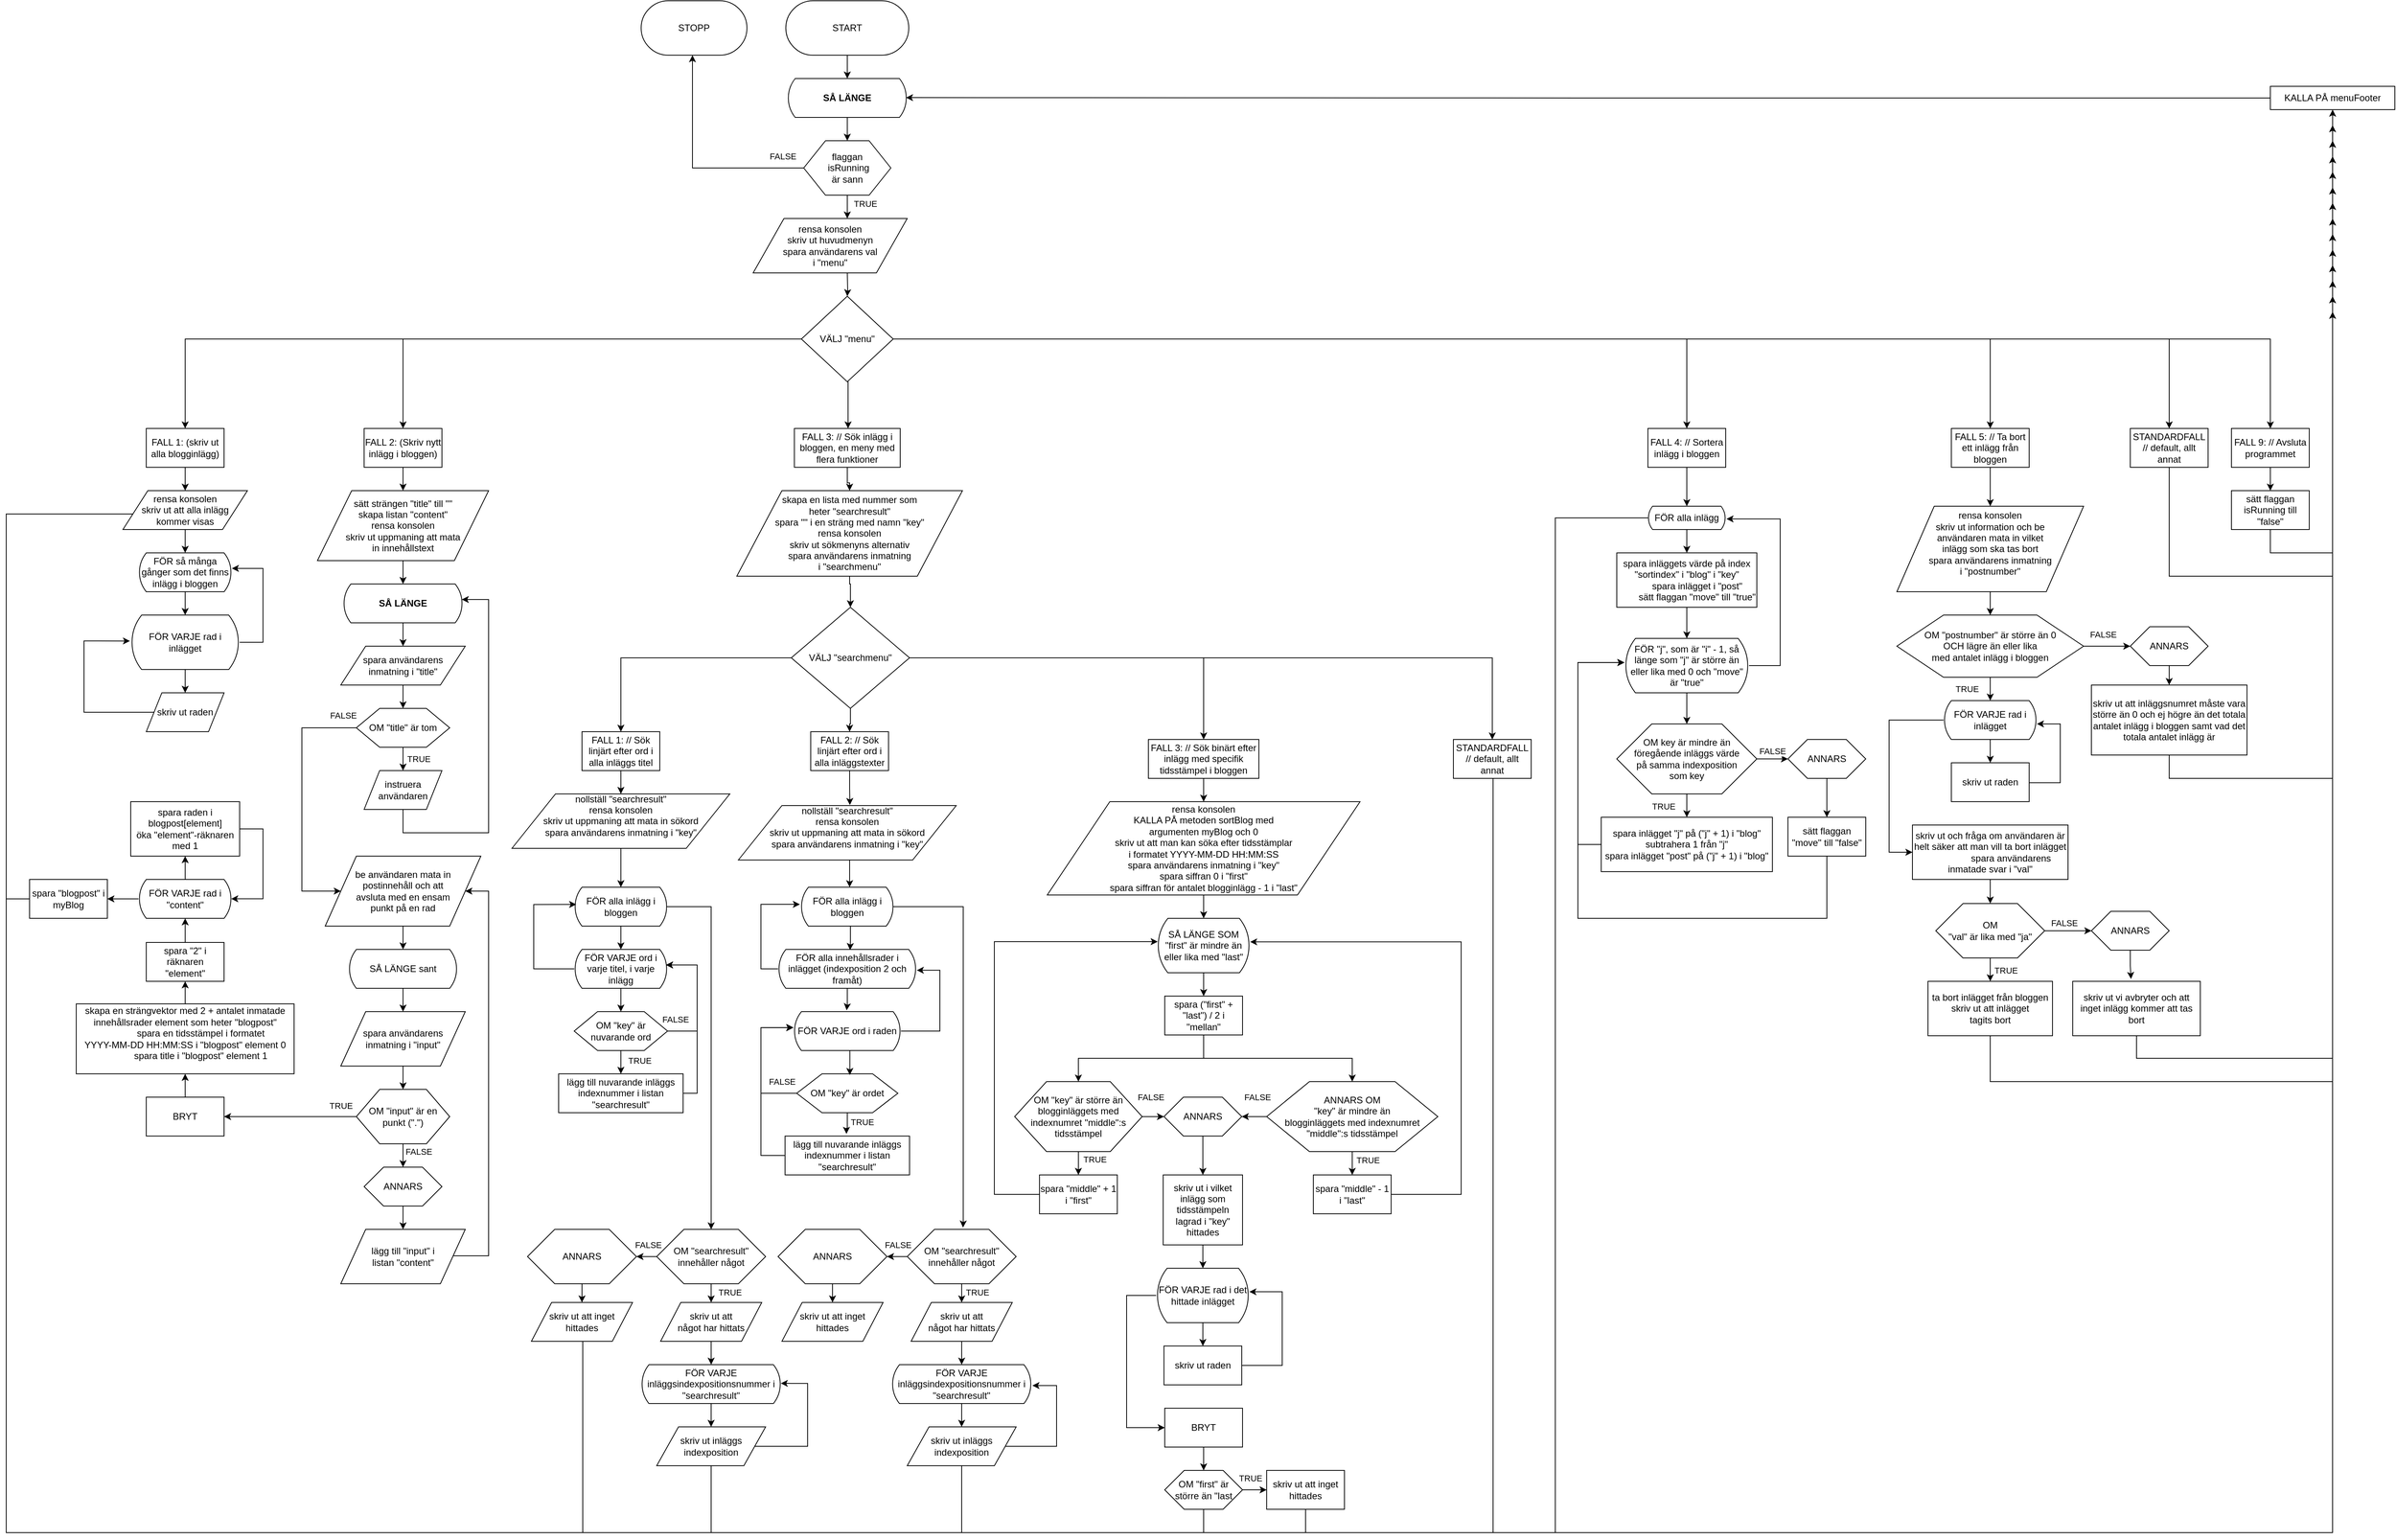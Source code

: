 <mxfile version="23.1.1" type="device">
  <diagram name="Sida-1" id="VVUta0CR9R4JiROS-kAs">
    <mxGraphModel dx="1836" dy="380" grid="1" gridSize="10" guides="1" tooltips="1" connect="1" arrows="1" fold="1" page="1" pageScale="1" pageWidth="1169" pageHeight="827" math="0" shadow="0">
      <root>
        <mxCell id="0" />
        <mxCell id="1" parent="0" />
        <mxCell id="JomCGkU0Td-zEKEgO0xe-78" style="edgeStyle=orthogonalEdgeStyle;rounded=0;orthogonalLoop=1;jettySize=auto;html=1;" parent="1" source="JomCGkU0Td-zEKEgO0xe-17" target="JomCGkU0Td-zEKEgO0xe-77" edge="1">
          <mxGeometry relative="1" as="geometry" />
        </mxCell>
        <mxCell id="JomCGkU0Td-zEKEgO0xe-17" value="&lt;p class=&quot;MsoNoSpacing&quot;&gt;&lt;b&gt;SÅ LÄNGE&lt;/b&gt;&lt;br&gt;&lt;/p&gt;" style="html=1;dashed=0;whiteSpace=wrap;shape=mxgraph.dfd.loop" parent="1" vertex="1">
          <mxGeometry x="334" y="180" width="154" height="50" as="geometry" />
        </mxCell>
        <mxCell id="JomCGkU0Td-zEKEgO0xe-18" value="START" style="html=1;dashed=0;whiteSpace=wrap;shape=mxgraph.dfd.start" parent="1" vertex="1">
          <mxGeometry x="332" y="80" width="158" height="70" as="geometry" />
        </mxCell>
        <mxCell id="JomCGkU0Td-zEKEgO0xe-97" style="edgeStyle=orthogonalEdgeStyle;rounded=0;orthogonalLoop=1;jettySize=auto;html=1;entryX=0.5;entryY=0;entryDx=0;entryDy=0;" parent="1" source="JomCGkU0Td-zEKEgO0xe-26" target="JomCGkU0Td-zEKEgO0xe-66" edge="1">
          <mxGeometry relative="1" as="geometry">
            <Array as="points">
              <mxPoint x="2240" y="515" />
            </Array>
          </mxGeometry>
        </mxCell>
        <mxCell id="JomCGkU0Td-zEKEgO0xe-98" style="edgeStyle=orthogonalEdgeStyle;rounded=0;orthogonalLoop=1;jettySize=auto;html=1;" parent="1" source="JomCGkU0Td-zEKEgO0xe-26" target="JomCGkU0Td-zEKEgO0xe-67" edge="1">
          <mxGeometry relative="1" as="geometry">
            <Array as="points">
              <mxPoint x="-440" y="515" />
            </Array>
          </mxGeometry>
        </mxCell>
        <mxCell id="JomCGkU0Td-zEKEgO0xe-100" style="edgeStyle=orthogonalEdgeStyle;rounded=0;orthogonalLoop=1;jettySize=auto;html=1;" parent="1" source="JomCGkU0Td-zEKEgO0xe-26" target="JomCGkU0Td-zEKEgO0xe-62" edge="1">
          <mxGeometry relative="1" as="geometry">
            <Array as="points">
              <mxPoint x="-160" y="515" />
            </Array>
          </mxGeometry>
        </mxCell>
        <mxCell id="JomCGkU0Td-zEKEgO0xe-160" style="edgeStyle=orthogonalEdgeStyle;rounded=0;orthogonalLoop=1;jettySize=auto;html=1;" parent="1" source="JomCGkU0Td-zEKEgO0xe-26" target="JomCGkU0Td-zEKEgO0xe-61" edge="1">
          <mxGeometry relative="1" as="geometry">
            <Array as="points">
              <mxPoint x="412" y="620" />
              <mxPoint x="412" y="620" />
            </Array>
          </mxGeometry>
        </mxCell>
        <mxCell id="JomCGkU0Td-zEKEgO0xe-182" style="edgeStyle=orthogonalEdgeStyle;rounded=0;orthogonalLoop=1;jettySize=auto;html=1;" parent="1" source="JomCGkU0Td-zEKEgO0xe-26" target="JomCGkU0Td-zEKEgO0xe-64" edge="1">
          <mxGeometry relative="1" as="geometry">
            <Array as="points">
              <mxPoint x="2110" y="515" />
            </Array>
          </mxGeometry>
        </mxCell>
        <mxCell id="JomCGkU0Td-zEKEgO0xe-351" style="edgeStyle=orthogonalEdgeStyle;rounded=0;orthogonalLoop=1;jettySize=auto;html=1;" parent="1" source="JomCGkU0Td-zEKEgO0xe-26" target="JomCGkU0Td-zEKEgO0xe-63" edge="1">
          <mxGeometry relative="1" as="geometry">
            <Array as="points">
              <mxPoint x="1490" y="515" />
            </Array>
          </mxGeometry>
        </mxCell>
        <mxCell id="JomCGkU0Td-zEKEgO0xe-352" style="edgeStyle=orthogonalEdgeStyle;rounded=0;orthogonalLoop=1;jettySize=auto;html=1;" parent="1" source="JomCGkU0Td-zEKEgO0xe-26" target="JomCGkU0Td-zEKEgO0xe-65" edge="1">
          <mxGeometry relative="1" as="geometry">
            <Array as="points">
              <mxPoint x="1880" y="515" />
            </Array>
          </mxGeometry>
        </mxCell>
        <mxCell id="JomCGkU0Td-zEKEgO0xe-26" value="VÄLJ &quot;menu&quot;" style="shape=rhombus;html=1;dashed=0;whiteSpace=wrap;perimeter=rhombusPerimeter;" parent="1" vertex="1">
          <mxGeometry x="352" y="460" width="118" height="110" as="geometry" />
        </mxCell>
        <mxCell id="qfBdnm5MV9QDAe32HDsa-5" style="edgeStyle=orthogonalEdgeStyle;rounded=0;orthogonalLoop=1;jettySize=auto;html=1;entryX=0.5;entryY=0;entryDx=0;entryDy=0;" edge="1" parent="1" source="JomCGkU0Td-zEKEgO0xe-61" target="JomCGkU0Td-zEKEgO0xe-165">
          <mxGeometry relative="1" as="geometry" />
        </mxCell>
        <mxCell id="JomCGkU0Td-zEKEgO0xe-61" value="FALL 3: // Sök inlägg i bloggen, en meny med flera funktioner" style="html=1;dashed=0;whiteSpace=wrap;" parent="1" vertex="1">
          <mxGeometry x="343" y="630" width="136" height="50" as="geometry" />
        </mxCell>
        <mxCell id="JomCGkU0Td-zEKEgO0xe-120" style="edgeStyle=orthogonalEdgeStyle;rounded=0;orthogonalLoop=1;jettySize=auto;html=1;" parent="1" source="JomCGkU0Td-zEKEgO0xe-62" target="JomCGkU0Td-zEKEgO0xe-119" edge="1">
          <mxGeometry relative="1" as="geometry" />
        </mxCell>
        <mxCell id="JomCGkU0Td-zEKEgO0xe-62" value="FALL 2: (Skriv nytt inlägg i bloggen)" style="html=1;dashed=0;whiteSpace=wrap;" parent="1" vertex="1">
          <mxGeometry x="-210" y="630" width="100" height="50" as="geometry" />
        </mxCell>
        <mxCell id="JomCGkU0Td-zEKEgO0xe-63" value="FALL 4: // Sortera inlägg i bloggen" style="html=1;dashed=0;whiteSpace=wrap;" parent="1" vertex="1">
          <mxGeometry x="1440" y="630" width="100" height="50" as="geometry" />
        </mxCell>
        <mxCell id="qfBdnm5MV9QDAe32HDsa-15" style="edgeStyle=orthogonalEdgeStyle;rounded=0;orthogonalLoop=1;jettySize=auto;html=1;" edge="1" parent="1" source="JomCGkU0Td-zEKEgO0xe-64">
          <mxGeometry relative="1" as="geometry">
            <mxPoint x="2320" y="240" as="targetPoint" />
            <Array as="points">
              <mxPoint x="2110" y="820" />
              <mxPoint x="2320" y="820" />
            </Array>
          </mxGeometry>
        </mxCell>
        <mxCell id="JomCGkU0Td-zEKEgO0xe-64" value="STANDARDFALL // default, allt annat" style="html=1;dashed=0;whiteSpace=wrap;" parent="1" vertex="1">
          <mxGeometry x="2060" y="630" width="100" height="50" as="geometry" />
        </mxCell>
        <mxCell id="JomCGkU0Td-zEKEgO0xe-375" style="edgeStyle=orthogonalEdgeStyle;rounded=0;orthogonalLoop=1;jettySize=auto;html=1;entryX=0.5;entryY=0;entryDx=0;entryDy=0;" parent="1" source="JomCGkU0Td-zEKEgO0xe-65" target="JomCGkU0Td-zEKEgO0xe-374" edge="1">
          <mxGeometry relative="1" as="geometry" />
        </mxCell>
        <mxCell id="JomCGkU0Td-zEKEgO0xe-65" value="FALL 5: // Ta bort ett inlägg från bloggen" style="html=1;dashed=0;whiteSpace=wrap;" parent="1" vertex="1">
          <mxGeometry x="1830" y="630" width="100" height="50" as="geometry" />
        </mxCell>
        <mxCell id="JomCGkU0Td-zEKEgO0xe-81" style="edgeStyle=orthogonalEdgeStyle;rounded=0;orthogonalLoop=1;jettySize=auto;html=1;" parent="1" source="JomCGkU0Td-zEKEgO0xe-66" target="JomCGkU0Td-zEKEgO0xe-114" edge="1">
          <mxGeometry relative="1" as="geometry">
            <mxPoint x="1894" y="765.0" as="targetPoint" />
          </mxGeometry>
        </mxCell>
        <mxCell id="JomCGkU0Td-zEKEgO0xe-66" value="FALL 9: // Avsluta programmet" style="html=1;dashed=0;whiteSpace=wrap;" parent="1" vertex="1">
          <mxGeometry x="2190" y="630" width="100" height="50" as="geometry" />
        </mxCell>
        <mxCell id="JomCGkU0Td-zEKEgO0xe-110" style="edgeStyle=orthogonalEdgeStyle;rounded=0;orthogonalLoop=1;jettySize=auto;html=1;" parent="1" source="JomCGkU0Td-zEKEgO0xe-67" target="JomCGkU0Td-zEKEgO0xe-109" edge="1">
          <mxGeometry relative="1" as="geometry" />
        </mxCell>
        <mxCell id="JomCGkU0Td-zEKEgO0xe-67" value="FALL 1: (skriv ut alla blogginlägg)" style="html=1;dashed=0;whiteSpace=wrap;" parent="1" vertex="1">
          <mxGeometry x="-490" y="630" width="100" height="50" as="geometry" />
        </mxCell>
        <mxCell id="JomCGkU0Td-zEKEgO0xe-75" value="STOPP" style="html=1;dashed=0;whiteSpace=wrap;shape=mxgraph.dfd.start" parent="1" vertex="1">
          <mxGeometry x="146.04" y="80" width="136" height="70" as="geometry" />
        </mxCell>
        <mxCell id="JomCGkU0Td-zEKEgO0xe-76" style="edgeStyle=orthogonalEdgeStyle;rounded=0;orthogonalLoop=1;jettySize=auto;html=1;entryX=0.5;entryY=0;entryDx=0;entryDy=0;entryPerimeter=0;" parent="1" source="JomCGkU0Td-zEKEgO0xe-18" target="JomCGkU0Td-zEKEgO0xe-17" edge="1">
          <mxGeometry relative="1" as="geometry" />
        </mxCell>
        <mxCell id="JomCGkU0Td-zEKEgO0xe-117" style="edgeStyle=orthogonalEdgeStyle;rounded=0;orthogonalLoop=1;jettySize=auto;html=1;entryX=0.5;entryY=0;entryDx=0;entryDy=0;" parent="1" source="JomCGkU0Td-zEKEgO0xe-77" edge="1">
          <mxGeometry relative="1" as="geometry">
            <mxPoint x="411.0" y="360" as="targetPoint" />
          </mxGeometry>
        </mxCell>
        <mxCell id="JomCGkU0Td-zEKEgO0xe-178" value="TRUE" style="edgeLabel;html=1;align=center;verticalAlign=middle;resizable=0;points=[];" parent="JomCGkU0Td-zEKEgO0xe-117" vertex="1" connectable="0">
          <mxGeometry x="0.003" y="-1" relative="1" as="geometry">
            <mxPoint x="24" y="-5" as="offset" />
          </mxGeometry>
        </mxCell>
        <mxCell id="JomCGkU0Td-zEKEgO0xe-77" value="flaggan&lt;br&gt;&amp;nbsp;isRunning&lt;br&gt;är sann" style="shape=hexagon;perimeter=hexagonPerimeter2;whiteSpace=wrap;html=1;size=0.25" parent="1" vertex="1">
          <mxGeometry x="355" y="260" width="112" height="70" as="geometry" />
        </mxCell>
        <mxCell id="JomCGkU0Td-zEKEgO0xe-85" style="edgeStyle=orthogonalEdgeStyle;rounded=0;orthogonalLoop=1;jettySize=auto;html=1;" parent="1" source="JomCGkU0Td-zEKEgO0xe-77" target="JomCGkU0Td-zEKEgO0xe-75" edge="1">
          <mxGeometry relative="1" as="geometry">
            <mxPoint x="212" y="140" as="targetPoint" />
            <Array as="points">
              <mxPoint x="212" y="295" />
            </Array>
          </mxGeometry>
        </mxCell>
        <mxCell id="JomCGkU0Td-zEKEgO0xe-177" value="FALSE" style="edgeLabel;html=1;align=center;verticalAlign=middle;resizable=0;points=[];" parent="JomCGkU0Td-zEKEgO0xe-85" vertex="1" connectable="0">
          <mxGeometry x="-0.122" y="5" relative="1" as="geometry">
            <mxPoint x="99" y="-20" as="offset" />
          </mxGeometry>
        </mxCell>
        <mxCell id="qfBdnm5MV9QDAe32HDsa-3" style="edgeStyle=orthogonalEdgeStyle;rounded=0;orthogonalLoop=1;jettySize=auto;html=1;" edge="1" parent="1">
          <mxGeometry relative="1" as="geometry">
            <mxPoint x="2320" y="480" as="targetPoint" />
            <mxPoint x="-500" y="740" as="sourcePoint" />
            <Array as="points">
              <mxPoint x="-670" y="740" />
              <mxPoint x="-670" y="2050" />
              <mxPoint x="2320" y="2050" />
              <mxPoint x="2320" y="580" />
            </Array>
          </mxGeometry>
        </mxCell>
        <mxCell id="JomCGkU0Td-zEKEgO0xe-87" value="FÖR så många gånger som det finns inlägg i bloggen" style="html=1;dashed=0;whiteSpace=wrap;shape=mxgraph.dfd.loop" parent="1" vertex="1">
          <mxGeometry x="-500" y="790" width="120" height="50" as="geometry" />
        </mxCell>
        <mxCell id="JomCGkU0Td-zEKEgO0xe-95" style="edgeStyle=orthogonalEdgeStyle;rounded=0;orthogonalLoop=1;jettySize=auto;html=1;" parent="1" source="JomCGkU0Td-zEKEgO0xe-91" target="JomCGkU0Td-zEKEgO0xe-112" edge="1">
          <mxGeometry relative="1" as="geometry">
            <mxPoint x="-440" y="1050" as="targetPoint" />
          </mxGeometry>
        </mxCell>
        <mxCell id="JomCGkU0Td-zEKEgO0xe-91" value="FÖR VARJE rad i inlägget" style="html=1;dashed=0;whiteSpace=wrap;shape=mxgraph.dfd.loop" parent="1" vertex="1">
          <mxGeometry x="-510" y="870" width="140" height="70" as="geometry" />
        </mxCell>
        <mxCell id="JomCGkU0Td-zEKEgO0xe-94" style="edgeStyle=orthogonalEdgeStyle;rounded=0;orthogonalLoop=1;jettySize=auto;html=1;entryX=0.5;entryY=0;entryDx=0;entryDy=0;entryPerimeter=0;" parent="1" source="JomCGkU0Td-zEKEgO0xe-87" target="JomCGkU0Td-zEKEgO0xe-91" edge="1">
          <mxGeometry relative="1" as="geometry" />
        </mxCell>
        <mxCell id="JomCGkU0Td-zEKEgO0xe-302" style="edgeStyle=orthogonalEdgeStyle;rounded=0;orthogonalLoop=1;jettySize=auto;html=1;entryX=0.5;entryY=0;entryDx=0;entryDy=0;" parent="1" source="JomCGkU0Td-zEKEgO0xe-103" target="JomCGkU0Td-zEKEgO0xe-125" edge="1">
          <mxGeometry relative="1" as="geometry" />
        </mxCell>
        <mxCell id="JomCGkU0Td-zEKEgO0xe-103" value="&lt;p class=&quot;MsoNoSpacing&quot;&gt;&lt;b&gt;SÅ LÄNGE&lt;/b&gt;&lt;br&gt;&lt;/p&gt;" style="html=1;dashed=0;whiteSpace=wrap;shape=mxgraph.dfd.loop" parent="1" vertex="1">
          <mxGeometry x="-237" y="830" width="154" height="50" as="geometry" />
        </mxCell>
        <mxCell id="JomCGkU0Td-zEKEgO0xe-111" style="edgeStyle=orthogonalEdgeStyle;rounded=0;orthogonalLoop=1;jettySize=auto;html=1;" parent="1" source="JomCGkU0Td-zEKEgO0xe-109" target="JomCGkU0Td-zEKEgO0xe-87" edge="1">
          <mxGeometry relative="1" as="geometry" />
        </mxCell>
        <mxCell id="JomCGkU0Td-zEKEgO0xe-109" value="rensa konsolen&lt;br style=&quot;border-color: var(--border-color);&quot;&gt;skriv ut att alla inlägg kommer visas" style="shape=parallelogram;perimeter=parallelogramPerimeter;whiteSpace=wrap;html=1;dashed=0;" parent="1" vertex="1">
          <mxGeometry x="-520" y="710" width="160" height="50" as="geometry" />
        </mxCell>
        <mxCell id="JomCGkU0Td-zEKEgO0xe-112" value="skriv ut raden" style="shape=parallelogram;perimeter=parallelogramPerimeter;whiteSpace=wrap;html=1;dashed=0;" parent="1" vertex="1">
          <mxGeometry x="-490" y="970" width="100" height="50" as="geometry" />
        </mxCell>
        <mxCell id="qfBdnm5MV9QDAe32HDsa-14" style="edgeStyle=orthogonalEdgeStyle;rounded=0;orthogonalLoop=1;jettySize=auto;html=1;" edge="1" parent="1" source="JomCGkU0Td-zEKEgO0xe-114">
          <mxGeometry relative="1" as="geometry">
            <mxPoint x="2320.048" y="220" as="targetPoint" />
            <Array as="points">
              <mxPoint x="2240" y="790" />
              <mxPoint x="2320" y="790" />
            </Array>
          </mxGeometry>
        </mxCell>
        <mxCell id="JomCGkU0Td-zEKEgO0xe-114" value="sätt flaggan isRunning till &quot;false&quot;" style="html=1;dashed=0;whiteSpace=wrap;" parent="1" vertex="1">
          <mxGeometry x="2190" y="710" width="100" height="50" as="geometry" />
        </mxCell>
        <mxCell id="JomCGkU0Td-zEKEgO0xe-118" style="edgeStyle=orthogonalEdgeStyle;rounded=0;orthogonalLoop=1;jettySize=auto;html=1;" parent="1" target="JomCGkU0Td-zEKEgO0xe-26" edge="1">
          <mxGeometry relative="1" as="geometry">
            <mxPoint x="411.0" y="430" as="sourcePoint" />
          </mxGeometry>
        </mxCell>
        <mxCell id="JomCGkU0Td-zEKEgO0xe-115" value="&lt;div style=&quot;border-color: var(--border-color);&quot;&gt;rensa konsolen&lt;/div&gt;&lt;div style=&quot;border-color: var(--border-color);&quot;&gt;skriv ut huvudmenyn&lt;/div&gt;&lt;div style=&quot;border-color: var(--border-color);&quot;&gt;spara användarens val&lt;br&gt;i &quot;menu&quot;&lt;/div&gt;" style="shape=parallelogram;perimeter=parallelogramPerimeter;whiteSpace=wrap;html=1;dashed=0;" parent="1" vertex="1">
          <mxGeometry x="290" y="360" width="198" height="70" as="geometry" />
        </mxCell>
        <mxCell id="JomCGkU0Td-zEKEgO0xe-121" style="edgeStyle=orthogonalEdgeStyle;rounded=0;orthogonalLoop=1;jettySize=auto;html=1;" parent="1" source="JomCGkU0Td-zEKEgO0xe-119" target="JomCGkU0Td-zEKEgO0xe-103" edge="1">
          <mxGeometry relative="1" as="geometry" />
        </mxCell>
        <mxCell id="JomCGkU0Td-zEKEgO0xe-119" value="&lt;div style=&quot;border-color: var(--border-color);&quot;&gt;sätt strängen &quot;title&quot; till &quot;&quot;&lt;/div&gt;&lt;div style=&quot;border-color: var(--border-color);&quot;&gt;skapa listan &quot;content&quot;&lt;/div&gt;&lt;div style=&quot;border-color: var(--border-color);&quot;&gt;rensa konsolen&lt;/div&gt;&lt;div style=&quot;border-color: var(--border-color);&quot;&gt;skriv ut uppmaning att mata&lt;br&gt;in innehållstext&lt;/div&gt;" style="shape=parallelogram;perimeter=parallelogramPerimeter;whiteSpace=wrap;html=1;dashed=0;" parent="1" vertex="1">
          <mxGeometry x="-270" y="710" width="220" height="90" as="geometry" />
        </mxCell>
        <mxCell id="JomCGkU0Td-zEKEgO0xe-123" style="edgeStyle=orthogonalEdgeStyle;rounded=0;orthogonalLoop=1;jettySize=auto;html=1;entryX=-0.007;entryY=0.476;entryDx=0;entryDy=0;entryPerimeter=0;" parent="1" source="JomCGkU0Td-zEKEgO0xe-112" target="JomCGkU0Td-zEKEgO0xe-91" edge="1">
          <mxGeometry relative="1" as="geometry">
            <Array as="points">
              <mxPoint x="-570" y="995" />
              <mxPoint x="-570" y="903" />
            </Array>
          </mxGeometry>
        </mxCell>
        <mxCell id="JomCGkU0Td-zEKEgO0xe-124" style="edgeStyle=orthogonalEdgeStyle;rounded=0;orthogonalLoop=1;jettySize=auto;html=1;entryX=1;entryY=0.4;entryDx=0;entryDy=0;entryPerimeter=0;" parent="1" source="JomCGkU0Td-zEKEgO0xe-91" target="JomCGkU0Td-zEKEgO0xe-87" edge="1">
          <mxGeometry relative="1" as="geometry">
            <Array as="points">
              <mxPoint x="-340" y="905" />
              <mxPoint x="-340" y="810" />
            </Array>
            <mxPoint x="-360" y="810" as="targetPoint" />
          </mxGeometry>
        </mxCell>
        <mxCell id="JomCGkU0Td-zEKEgO0xe-128" style="edgeStyle=orthogonalEdgeStyle;rounded=0;orthogonalLoop=1;jettySize=auto;html=1;" parent="1" source="JomCGkU0Td-zEKEgO0xe-125" target="JomCGkU0Td-zEKEgO0xe-127" edge="1">
          <mxGeometry relative="1" as="geometry" />
        </mxCell>
        <mxCell id="JomCGkU0Td-zEKEgO0xe-125" value="spara användarens inmatning i &quot;title&quot;" style="shape=parallelogram;perimeter=parallelogramPerimeter;whiteSpace=wrap;html=1;dashed=0;" parent="1" vertex="1">
          <mxGeometry x="-240" y="910" width="160" height="50" as="geometry" />
        </mxCell>
        <mxCell id="JomCGkU0Td-zEKEgO0xe-131" style="edgeStyle=orthogonalEdgeStyle;rounded=0;orthogonalLoop=1;jettySize=auto;html=1;" parent="1" source="JomCGkU0Td-zEKEgO0xe-127" target="JomCGkU0Td-zEKEgO0xe-129" edge="1">
          <mxGeometry relative="1" as="geometry" />
        </mxCell>
        <mxCell id="JomCGkU0Td-zEKEgO0xe-282" value="TRUE" style="edgeLabel;html=1;align=center;verticalAlign=middle;resizable=0;points=[];" parent="JomCGkU0Td-zEKEgO0xe-131" vertex="1" connectable="0">
          <mxGeometry x="0.36" y="-2" relative="1" as="geometry">
            <mxPoint x="22" y="1" as="offset" />
          </mxGeometry>
        </mxCell>
        <mxCell id="JomCGkU0Td-zEKEgO0xe-303" style="edgeStyle=orthogonalEdgeStyle;rounded=0;orthogonalLoop=1;jettySize=auto;html=1;exitX=0;exitY=0.5;exitDx=0;exitDy=0;" parent="1" source="JomCGkU0Td-zEKEgO0xe-127" target="JomCGkU0Td-zEKEgO0xe-133" edge="1">
          <mxGeometry relative="1" as="geometry">
            <mxPoint x="-280" y="1160" as="sourcePoint" />
            <Array as="points">
              <mxPoint x="-290" y="1015" />
              <mxPoint x="-290" y="1225" />
            </Array>
            <mxPoint x="-270" y="1270" as="targetPoint" />
          </mxGeometry>
        </mxCell>
        <mxCell id="JomCGkU0Td-zEKEgO0xe-304" value="FALSE" style="edgeLabel;html=1;align=center;verticalAlign=middle;resizable=0;points=[];" parent="JomCGkU0Td-zEKEgO0xe-303" vertex="1" connectable="0">
          <mxGeometry x="-0.82" y="3" relative="1" as="geometry">
            <mxPoint x="12" y="-19" as="offset" />
          </mxGeometry>
        </mxCell>
        <mxCell id="JomCGkU0Td-zEKEgO0xe-127" value="OM &quot;title&quot; är tom" style="shape=hexagon;perimeter=hexagonPerimeter2;whiteSpace=wrap;html=1;size=0.25" parent="1" vertex="1">
          <mxGeometry x="-220" y="990" width="120" height="50" as="geometry" />
        </mxCell>
        <mxCell id="JomCGkU0Td-zEKEgO0xe-129" value="instruera användaren" style="shape=parallelogram;perimeter=parallelogramPerimeter;whiteSpace=wrap;html=1;dashed=0;" parent="1" vertex="1">
          <mxGeometry x="-210" y="1070" width="100" height="50" as="geometry" />
        </mxCell>
        <mxCell id="JomCGkU0Td-zEKEgO0xe-130" style="edgeStyle=orthogonalEdgeStyle;rounded=0;orthogonalLoop=1;jettySize=auto;html=1;entryX=0.99;entryY=0.41;entryDx=0;entryDy=0;entryPerimeter=0;" parent="1" source="JomCGkU0Td-zEKEgO0xe-129" target="JomCGkU0Td-zEKEgO0xe-103" edge="1">
          <mxGeometry relative="1" as="geometry">
            <Array as="points">
              <mxPoint x="-160" y="1150" />
              <mxPoint x="-50" y="1150" />
              <mxPoint x="-50" y="850" />
              <mxPoint x="-85" y="850" />
            </Array>
            <mxPoint x="-70" y="930" as="targetPoint" />
          </mxGeometry>
        </mxCell>
        <mxCell id="JomCGkU0Td-zEKEgO0xe-135" style="edgeStyle=orthogonalEdgeStyle;rounded=0;orthogonalLoop=1;jettySize=auto;html=1;" parent="1" source="JomCGkU0Td-zEKEgO0xe-133" target="JomCGkU0Td-zEKEgO0xe-134" edge="1">
          <mxGeometry relative="1" as="geometry" />
        </mxCell>
        <mxCell id="JomCGkU0Td-zEKEgO0xe-133" value="be användaren mata in&lt;br&gt;postinnehåll och att&lt;br&gt;avsluta med en ensam&lt;br&gt;punkt på en rad" style="shape=parallelogram;perimeter=parallelogramPerimeter;whiteSpace=wrap;html=1;dashed=0;" parent="1" vertex="1">
          <mxGeometry x="-260" y="1180" width="200" height="90" as="geometry" />
        </mxCell>
        <mxCell id="JomCGkU0Td-zEKEgO0xe-137" style="edgeStyle=orthogonalEdgeStyle;rounded=0;orthogonalLoop=1;jettySize=auto;html=1;" parent="1" source="JomCGkU0Td-zEKEgO0xe-134" target="JomCGkU0Td-zEKEgO0xe-136" edge="1">
          <mxGeometry relative="1" as="geometry" />
        </mxCell>
        <mxCell id="JomCGkU0Td-zEKEgO0xe-134" value="SÅ LÄNGE sant" style="html=1;dashed=0;whiteSpace=wrap;shape=mxgraph.dfd.loop" parent="1" vertex="1">
          <mxGeometry x="-230" y="1300" width="140" height="50" as="geometry" />
        </mxCell>
        <mxCell id="JomCGkU0Td-zEKEgO0xe-139" style="edgeStyle=orthogonalEdgeStyle;rounded=0;orthogonalLoop=1;jettySize=auto;html=1;" parent="1" source="JomCGkU0Td-zEKEgO0xe-136" target="JomCGkU0Td-zEKEgO0xe-138" edge="1">
          <mxGeometry relative="1" as="geometry" />
        </mxCell>
        <mxCell id="JomCGkU0Td-zEKEgO0xe-136" value="spara användarens inmatning i &quot;input&quot;" style="shape=parallelogram;perimeter=parallelogramPerimeter;whiteSpace=wrap;html=1;dashed=0;" parent="1" vertex="1">
          <mxGeometry x="-240" y="1380" width="160" height="70" as="geometry" />
        </mxCell>
        <mxCell id="JomCGkU0Td-zEKEgO0xe-141" style="edgeStyle=orthogonalEdgeStyle;rounded=0;orthogonalLoop=1;jettySize=auto;html=1;" parent="1" source="JomCGkU0Td-zEKEgO0xe-138" target="JomCGkU0Td-zEKEgO0xe-140" edge="1">
          <mxGeometry relative="1" as="geometry" />
        </mxCell>
        <mxCell id="JomCGkU0Td-zEKEgO0xe-144" style="edgeStyle=orthogonalEdgeStyle;rounded=0;orthogonalLoop=1;jettySize=auto;html=1;" parent="1" source="JomCGkU0Td-zEKEgO0xe-138" target="JomCGkU0Td-zEKEgO0xe-142" edge="1">
          <mxGeometry relative="1" as="geometry" />
        </mxCell>
        <mxCell id="JomCGkU0Td-zEKEgO0xe-286" value="TRUE" style="edgeLabel;html=1;align=center;verticalAlign=middle;resizable=0;points=[];" parent="JomCGkU0Td-zEKEgO0xe-144" vertex="1" connectable="0">
          <mxGeometry x="-0.096" y="-2" relative="1" as="geometry">
            <mxPoint x="-82" y="-67" as="offset" />
          </mxGeometry>
        </mxCell>
        <mxCell id="JomCGkU0Td-zEKEgO0xe-411" value="FALSE" style="edgeLabel;html=1;align=center;verticalAlign=middle;resizable=0;points=[];" parent="JomCGkU0Td-zEKEgO0xe-144" vertex="1" connectable="0">
          <mxGeometry relative="1" as="geometry">
            <mxPoint x="20" y="-5" as="offset" />
          </mxGeometry>
        </mxCell>
        <mxCell id="JomCGkU0Td-zEKEgO0xe-138" value="OM &quot;input&quot; är en punkt (&quot;.&quot;)" style="shape=hexagon;perimeter=hexagonPerimeter2;whiteSpace=wrap;html=1;size=0.25" parent="1" vertex="1">
          <mxGeometry x="-220" y="1480" width="120" height="70" as="geometry" />
        </mxCell>
        <mxCell id="JomCGkU0Td-zEKEgO0xe-149" style="edgeStyle=orthogonalEdgeStyle;rounded=0;orthogonalLoop=1;jettySize=auto;html=1;" parent="1" source="JomCGkU0Td-zEKEgO0xe-140" target="JomCGkU0Td-zEKEgO0xe-148" edge="1">
          <mxGeometry relative="1" as="geometry" />
        </mxCell>
        <mxCell id="JomCGkU0Td-zEKEgO0xe-140" value="BRYT" style="html=1;dashed=0;whiteSpace=wrap;" parent="1" vertex="1">
          <mxGeometry x="-490" y="1490" width="100" height="50" as="geometry" />
        </mxCell>
        <mxCell id="JomCGkU0Td-zEKEgO0xe-145" style="edgeStyle=orthogonalEdgeStyle;rounded=0;orthogonalLoop=1;jettySize=auto;html=1;" parent="1" source="JomCGkU0Td-zEKEgO0xe-142" target="JomCGkU0Td-zEKEgO0xe-143" edge="1">
          <mxGeometry relative="1" as="geometry" />
        </mxCell>
        <mxCell id="JomCGkU0Td-zEKEgO0xe-142" value="ANNARS" style="shape=hexagon;perimeter=hexagonPerimeter2;whiteSpace=wrap;html=1;size=0.25" parent="1" vertex="1">
          <mxGeometry x="-210" y="1580" width="100" height="50" as="geometry" />
        </mxCell>
        <mxCell id="JomCGkU0Td-zEKEgO0xe-143" value="lägg till &quot;input&quot; i&lt;br&gt;listan &quot;content&quot;" style="shape=parallelogram;perimeter=parallelogramPerimeter;whiteSpace=wrap;html=1;dashed=0;" parent="1" vertex="1">
          <mxGeometry x="-240" y="1660" width="160" height="70" as="geometry" />
        </mxCell>
        <mxCell id="JomCGkU0Td-zEKEgO0xe-146" style="edgeStyle=orthogonalEdgeStyle;rounded=0;orthogonalLoop=1;jettySize=auto;html=1;" parent="1" source="JomCGkU0Td-zEKEgO0xe-143" target="JomCGkU0Td-zEKEgO0xe-133" edge="1">
          <mxGeometry relative="1" as="geometry">
            <Array as="points">
              <mxPoint x="-50" y="1694" />
              <mxPoint x="-50" y="1225" />
            </Array>
            <mxPoint x="-80" y="1694" as="sourcePoint" />
            <mxPoint x="-70" y="1225" as="targetPoint" />
          </mxGeometry>
        </mxCell>
        <mxCell id="JomCGkU0Td-zEKEgO0xe-151" style="edgeStyle=orthogonalEdgeStyle;rounded=0;orthogonalLoop=1;jettySize=auto;html=1;" parent="1" source="JomCGkU0Td-zEKEgO0xe-148" target="JomCGkU0Td-zEKEgO0xe-150" edge="1">
          <mxGeometry relative="1" as="geometry" />
        </mxCell>
        <mxCell id="JomCGkU0Td-zEKEgO0xe-148" value="&lt;div&gt;skapa en strängvektor med 2 + antalet inmatade innehållsrader element som heter &quot;blogpost&quot;&lt;/div&gt;&lt;div&gt;&amp;nbsp; &amp;nbsp; &amp;nbsp; &amp;nbsp; &amp;nbsp; &amp;nbsp; spara en tidsstämpel i formatet&lt;br&gt;YYYY-MM-DD HH:MM:SS i &quot;blogpost&quot; element 0&lt;/div&gt;&lt;div&gt;&amp;nbsp; &amp;nbsp; &amp;nbsp; &amp;nbsp; &amp;nbsp; &amp;nbsp; spara title i &quot;blogpost&quot; element 1&lt;/div&gt;&lt;div&gt;&lt;br&gt;&lt;/div&gt;" style="html=1;dashed=0;whiteSpace=wrap;" parent="1" vertex="1">
          <mxGeometry x="-580" y="1370" width="280" height="90" as="geometry" />
        </mxCell>
        <mxCell id="JomCGkU0Td-zEKEgO0xe-150" value="spara &quot;2&quot; i räknaren &quot;element&quot;" style="html=1;dashed=0;whiteSpace=wrap;" parent="1" vertex="1">
          <mxGeometry x="-490" y="1291" width="100" height="50" as="geometry" />
        </mxCell>
        <mxCell id="JomCGkU0Td-zEKEgO0xe-155" style="edgeStyle=orthogonalEdgeStyle;rounded=0;orthogonalLoop=1;jettySize=auto;html=1;entryX=0.5;entryY=1;entryDx=0;entryDy=0;" parent="1" source="JomCGkU0Td-zEKEgO0xe-152" target="JomCGkU0Td-zEKEgO0xe-153" edge="1">
          <mxGeometry relative="1" as="geometry" />
        </mxCell>
        <mxCell id="JomCGkU0Td-zEKEgO0xe-159" style="edgeStyle=orthogonalEdgeStyle;rounded=0;orthogonalLoop=1;jettySize=auto;html=1;entryX=1;entryY=0.5;entryDx=0;entryDy=0;" parent="1" source="JomCGkU0Td-zEKEgO0xe-152" target="JomCGkU0Td-zEKEgO0xe-158" edge="1">
          <mxGeometry relative="1" as="geometry" />
        </mxCell>
        <mxCell id="JomCGkU0Td-zEKEgO0xe-152" value="FÖR VARJE rad i &quot;content&quot;" style="html=1;dashed=0;whiteSpace=wrap;shape=mxgraph.dfd.loop" parent="1" vertex="1">
          <mxGeometry x="-500" y="1210" width="120" height="50" as="geometry" />
        </mxCell>
        <mxCell id="JomCGkU0Td-zEKEgO0xe-153" value="&lt;div&gt;spara raden i blogpost[element]&lt;/div&gt;&lt;div&gt;öka &quot;element&quot;-räknaren med 1&lt;/div&gt;" style="html=1;dashed=0;whiteSpace=wrap;" parent="1" vertex="1">
          <mxGeometry x="-510" y="1110" width="140" height="70" as="geometry" />
        </mxCell>
        <mxCell id="JomCGkU0Td-zEKEgO0xe-154" style="edgeStyle=orthogonalEdgeStyle;rounded=0;orthogonalLoop=1;jettySize=auto;html=1;entryX=0.5;entryY=1;entryDx=0;entryDy=0;entryPerimeter=0;" parent="1" source="JomCGkU0Td-zEKEgO0xe-150" target="JomCGkU0Td-zEKEgO0xe-152" edge="1">
          <mxGeometry relative="1" as="geometry" />
        </mxCell>
        <mxCell id="JomCGkU0Td-zEKEgO0xe-156" style="edgeStyle=orthogonalEdgeStyle;rounded=0;orthogonalLoop=1;jettySize=auto;html=1;exitX=1;exitY=0.5;exitDx=0;exitDy=0;entryX=0.993;entryY=0.498;entryDx=0;entryDy=0;entryPerimeter=0;" parent="1" source="JomCGkU0Td-zEKEgO0xe-153" target="JomCGkU0Td-zEKEgO0xe-152" edge="1">
          <mxGeometry relative="1" as="geometry">
            <Array as="points">
              <mxPoint x="-340" y="1145" />
              <mxPoint x="-340" y="1235" />
            </Array>
            <mxPoint x="-360" y="1235" as="targetPoint" />
          </mxGeometry>
        </mxCell>
        <mxCell id="qfBdnm5MV9QDAe32HDsa-4" style="edgeStyle=orthogonalEdgeStyle;rounded=0;orthogonalLoop=1;jettySize=auto;html=1;exitX=0;exitY=0.5;exitDx=0;exitDy=0;" edge="1" parent="1" source="JomCGkU0Td-zEKEgO0xe-158">
          <mxGeometry relative="1" as="geometry">
            <mxPoint x="2320" y="460" as="targetPoint" />
            <mxPoint x="-650" y="1230" as="sourcePoint" />
            <Array as="points">
              <mxPoint x="-670" y="1235" />
              <mxPoint x="-670" y="2050" />
              <mxPoint x="2320" y="2050" />
              <mxPoint x="2320" y="550" />
            </Array>
          </mxGeometry>
        </mxCell>
        <mxCell id="JomCGkU0Td-zEKEgO0xe-158" value="spara &quot;blogpost&quot; i myBlog" style="html=1;dashed=0;whiteSpace=wrap;" parent="1" vertex="1">
          <mxGeometry x="-640" y="1210" width="100" height="50" as="geometry" />
        </mxCell>
        <mxCell id="JomCGkU0Td-zEKEgO0xe-161" value="FALL 2: // Sök linjärt efter ord i alla inläggstexter" style="html=1;dashed=0;whiteSpace=wrap;" parent="1" vertex="1">
          <mxGeometry x="364" y="1020" width="100" height="50" as="geometry" />
        </mxCell>
        <mxCell id="JomCGkU0Td-zEKEgO0xe-310" style="edgeStyle=orthogonalEdgeStyle;rounded=0;orthogonalLoop=1;jettySize=auto;html=1;entryX=0.5;entryY=0;entryDx=0;entryDy=0;" parent="1" source="JomCGkU0Td-zEKEgO0xe-162" target="JomCGkU0Td-zEKEgO0xe-305" edge="1">
          <mxGeometry relative="1" as="geometry" />
        </mxCell>
        <mxCell id="JomCGkU0Td-zEKEgO0xe-162" value="FALL 3: // Sök binärt efter inlägg med specifik tidsstämpel i bloggen" style="html=1;dashed=0;whiteSpace=wrap;" parent="1" vertex="1">
          <mxGeometry x="798" y="1030" width="142" height="50" as="geometry" />
        </mxCell>
        <mxCell id="JomCGkU0Td-zEKEgO0xe-184" style="edgeStyle=orthogonalEdgeStyle;rounded=0;orthogonalLoop=1;jettySize=auto;html=1;" parent="1" source="JomCGkU0Td-zEKEgO0xe-163" target="JomCGkU0Td-zEKEgO0xe-183" edge="1">
          <mxGeometry relative="1" as="geometry" />
        </mxCell>
        <mxCell id="JomCGkU0Td-zEKEgO0xe-163" value="FALL 1: // Sök linjärt efter ord i alla inläggs titel" style="html=1;dashed=0;whiteSpace=wrap;" parent="1" vertex="1">
          <mxGeometry x="70" y="1020" width="100" height="50" as="geometry" />
        </mxCell>
        <mxCell id="JomCGkU0Td-zEKEgO0xe-168" style="edgeStyle=orthogonalEdgeStyle;rounded=0;orthogonalLoop=1;jettySize=auto;html=1;entryX=0.5;entryY=0;entryDx=0;entryDy=0;" parent="1" target="JomCGkU0Td-zEKEgO0xe-167" edge="1" source="JomCGkU0Td-zEKEgO0xe-165">
          <mxGeometry relative="1" as="geometry">
            <mxPoint x="414.0" y="835" as="sourcePoint" />
            <Array as="points">
              <mxPoint x="414" y="830" />
              <mxPoint x="415" y="830" />
            </Array>
          </mxGeometry>
        </mxCell>
        <mxCell id="JomCGkU0Td-zEKEgO0xe-165" value="&lt;div&gt;skapa en lista med nummer som&lt;br&gt;heter &quot;searchresult&quot;&lt;/div&gt;&lt;div&gt;spara &quot;&quot; i en sträng med namn &quot;key&quot;&lt;/div&gt;&lt;div&gt;rensa konsolen&lt;/div&gt;&lt;div&gt;skriv ut sökmenyns alternativ&lt;/div&gt;&lt;div&gt;spara användarens inmatning&lt;br&gt;i &quot;searchmenu&quot;&lt;/div&gt;" style="shape=parallelogram;perimeter=parallelogramPerimeter;whiteSpace=wrap;html=1;dashed=0;" parent="1" vertex="1">
          <mxGeometry x="269" y="710" width="290" height="110" as="geometry" />
        </mxCell>
        <mxCell id="JomCGkU0Td-zEKEgO0xe-169" style="edgeStyle=orthogonalEdgeStyle;rounded=0;orthogonalLoop=1;jettySize=auto;html=1;" parent="1" source="JomCGkU0Td-zEKEgO0xe-167" target="JomCGkU0Td-zEKEgO0xe-161" edge="1">
          <mxGeometry relative="1" as="geometry" />
        </mxCell>
        <mxCell id="qfBdnm5MV9QDAe32HDsa-21" style="edgeStyle=orthogonalEdgeStyle;rounded=0;orthogonalLoop=1;jettySize=auto;html=1;entryX=0.5;entryY=0;entryDx=0;entryDy=0;" edge="1" parent="1" source="JomCGkU0Td-zEKEgO0xe-167" target="JomCGkU0Td-zEKEgO0xe-163">
          <mxGeometry relative="1" as="geometry" />
        </mxCell>
        <mxCell id="qfBdnm5MV9QDAe32HDsa-22" style="edgeStyle=orthogonalEdgeStyle;rounded=0;orthogonalLoop=1;jettySize=auto;html=1;entryX=0.5;entryY=0;entryDx=0;entryDy=0;" edge="1" parent="1" source="JomCGkU0Td-zEKEgO0xe-167" target="JomCGkU0Td-zEKEgO0xe-162">
          <mxGeometry relative="1" as="geometry">
            <Array as="points">
              <mxPoint x="869" y="925" />
            </Array>
          </mxGeometry>
        </mxCell>
        <mxCell id="qfBdnm5MV9QDAe32HDsa-23" style="edgeStyle=orthogonalEdgeStyle;rounded=0;orthogonalLoop=1;jettySize=auto;html=1;entryX=0.5;entryY=0;entryDx=0;entryDy=0;" edge="1" parent="1" source="JomCGkU0Td-zEKEgO0xe-167" target="JomCGkU0Td-zEKEgO0xe-348">
          <mxGeometry relative="1" as="geometry">
            <Array as="points">
              <mxPoint x="1240" y="925" />
            </Array>
          </mxGeometry>
        </mxCell>
        <mxCell id="JomCGkU0Td-zEKEgO0xe-167" value="VÄLJ &quot;searchmenu&quot;" style="shape=rhombus;html=1;dashed=0;whiteSpace=wrap;perimeter=rhombusPerimeter;" parent="1" vertex="1">
          <mxGeometry x="339" y="860" width="152" height="130" as="geometry" />
        </mxCell>
        <mxCell id="JomCGkU0Td-zEKEgO0xe-187" style="edgeStyle=orthogonalEdgeStyle;rounded=0;orthogonalLoop=1;jettySize=auto;html=1;" parent="1" source="JomCGkU0Td-zEKEgO0xe-183" target="JomCGkU0Td-zEKEgO0xe-185" edge="1">
          <mxGeometry relative="1" as="geometry" />
        </mxCell>
        <mxCell id="JomCGkU0Td-zEKEgO0xe-183" value="&lt;div&gt;nollställ &quot;searchresult&quot;&lt;/div&gt;&lt;div&gt;rensa konsolen&lt;/div&gt;&lt;div&gt;skriv ut uppmaning att mata in sökord&lt;/div&gt;&lt;div&gt;spara användarens inmatning i &quot;key&quot;&lt;/div&gt;&lt;div&gt;&lt;br&gt;&lt;/div&gt;" style="shape=parallelogram;perimeter=parallelogramPerimeter;whiteSpace=wrap;html=1;dashed=0;" parent="1" vertex="1">
          <mxGeometry x="-20" y="1100" width="280" height="70" as="geometry" />
        </mxCell>
        <mxCell id="JomCGkU0Td-zEKEgO0xe-188" style="edgeStyle=orthogonalEdgeStyle;rounded=0;orthogonalLoop=1;jettySize=auto;html=1;" parent="1" source="JomCGkU0Td-zEKEgO0xe-185" target="JomCGkU0Td-zEKEgO0xe-186" edge="1">
          <mxGeometry relative="1" as="geometry" />
        </mxCell>
        <mxCell id="JomCGkU0Td-zEKEgO0xe-196" style="edgeStyle=orthogonalEdgeStyle;rounded=0;orthogonalLoop=1;jettySize=auto;html=1;entryX=0.5;entryY=0;entryDx=0;entryDy=0;exitX=0.978;exitY=0.477;exitDx=0;exitDy=0;exitPerimeter=0;" parent="1" edge="1" source="JomCGkU0Td-zEKEgO0xe-185">
          <mxGeometry relative="1" as="geometry">
            <mxPoint x="202" y="1245.04" as="sourcePoint" />
            <mxPoint x="236.04" y="1660" as="targetPoint" />
            <Array as="points">
              <mxPoint x="177" y="1245" />
              <mxPoint x="236" y="1245" />
            </Array>
          </mxGeometry>
        </mxCell>
        <mxCell id="JomCGkU0Td-zEKEgO0xe-185" value="FÖR alla inlägg i bloggen" style="html=1;dashed=0;whiteSpace=wrap;shape=mxgraph.dfd.loop" parent="1" vertex="1">
          <mxGeometry x="60" y="1220" width="120" height="50" as="geometry" />
        </mxCell>
        <mxCell id="JomCGkU0Td-zEKEgO0xe-190" style="edgeStyle=orthogonalEdgeStyle;rounded=0;orthogonalLoop=1;jettySize=auto;html=1;" parent="1" source="JomCGkU0Td-zEKEgO0xe-186" target="JomCGkU0Td-zEKEgO0xe-189" edge="1">
          <mxGeometry relative="1" as="geometry" />
        </mxCell>
        <mxCell id="JomCGkU0Td-zEKEgO0xe-186" value="FÖR VARJE ord i varje titel, i varje inlägg" style="html=1;dashed=0;whiteSpace=wrap;shape=mxgraph.dfd.loop" parent="1" vertex="1">
          <mxGeometry x="60" y="1300" width="120" height="50" as="geometry" />
        </mxCell>
        <mxCell id="JomCGkU0Td-zEKEgO0xe-192" style="edgeStyle=orthogonalEdgeStyle;rounded=0;orthogonalLoop=1;jettySize=auto;html=1;entryX=0.5;entryY=0;entryDx=0;entryDy=0;" parent="1" source="JomCGkU0Td-zEKEgO0xe-189" target="JomCGkU0Td-zEKEgO0xe-191" edge="1">
          <mxGeometry relative="1" as="geometry" />
        </mxCell>
        <mxCell id="JomCGkU0Td-zEKEgO0xe-278" value="TRUE" style="edgeLabel;html=1;align=center;verticalAlign=middle;resizable=0;points=[];" parent="JomCGkU0Td-zEKEgO0xe-192" vertex="1" connectable="0">
          <mxGeometry x="0.08" y="-1" relative="1" as="geometry">
            <mxPoint x="23" as="offset" />
          </mxGeometry>
        </mxCell>
        <mxCell id="JomCGkU0Td-zEKEgO0xe-189" value="OM &quot;key&quot; är nuvarande ord" style="shape=hexagon;perimeter=hexagonPerimeter2;whiteSpace=wrap;html=1;size=0.25" parent="1" vertex="1">
          <mxGeometry x="60" y="1380" width="120" height="50" as="geometry" />
        </mxCell>
        <mxCell id="JomCGkU0Td-zEKEgO0xe-191" value="lägg till nuvarande inläggs indexnummer i listan &quot;searchresult&quot;" style="html=1;dashed=0;whiteSpace=wrap;" parent="1" vertex="1">
          <mxGeometry x="40" y="1460" width="160" height="50" as="geometry" />
        </mxCell>
        <mxCell id="JomCGkU0Td-zEKEgO0xe-193" style="edgeStyle=orthogonalEdgeStyle;rounded=0;orthogonalLoop=1;jettySize=auto;html=1;" parent="1" source="JomCGkU0Td-zEKEgO0xe-191" edge="1">
          <mxGeometry relative="1" as="geometry">
            <mxPoint x="178" y="1320" as="targetPoint" />
            <Array as="points">
              <mxPoint x="218" y="1485" />
              <mxPoint x="218" y="1320" />
            </Array>
          </mxGeometry>
        </mxCell>
        <mxCell id="JomCGkU0Td-zEKEgO0xe-194" style="edgeStyle=orthogonalEdgeStyle;rounded=0;orthogonalLoop=1;jettySize=auto;html=1;entryX=0.021;entryY=0.443;entryDx=0;entryDy=0;entryPerimeter=0;" parent="1" source="JomCGkU0Td-zEKEgO0xe-186" target="JomCGkU0Td-zEKEgO0xe-185" edge="1">
          <mxGeometry relative="1" as="geometry">
            <Array as="points">
              <mxPoint x="8" y="1325" />
              <mxPoint x="8" y="1242" />
            </Array>
          </mxGeometry>
        </mxCell>
        <mxCell id="JomCGkU0Td-zEKEgO0xe-207" style="edgeStyle=orthogonalEdgeStyle;rounded=0;orthogonalLoop=1;jettySize=auto;html=1;entryX=0.5;entryY=0;entryDx=0;entryDy=0;" parent="1" source="JomCGkU0Td-zEKEgO0xe-195" target="JomCGkU0Td-zEKEgO0xe-197" edge="1">
          <mxGeometry relative="1" as="geometry" />
        </mxCell>
        <mxCell id="JomCGkU0Td-zEKEgO0xe-296" value="TRUE" style="edgeLabel;html=1;align=center;verticalAlign=middle;resizable=0;points=[];" parent="JomCGkU0Td-zEKEgO0xe-207" vertex="1" connectable="0">
          <mxGeometry x="-0.695" y="-1" relative="1" as="geometry">
            <mxPoint x="25" y="2" as="offset" />
          </mxGeometry>
        </mxCell>
        <mxCell id="JomCGkU0Td-zEKEgO0xe-289" style="edgeStyle=orthogonalEdgeStyle;rounded=0;orthogonalLoop=1;jettySize=auto;html=1;" parent="1" source="JomCGkU0Td-zEKEgO0xe-195" target="JomCGkU0Td-zEKEgO0xe-208" edge="1">
          <mxGeometry relative="1" as="geometry" />
        </mxCell>
        <mxCell id="JomCGkU0Td-zEKEgO0xe-297" value="FALSE" style="edgeLabel;html=1;align=center;verticalAlign=middle;resizable=0;points=[];" parent="JomCGkU0Td-zEKEgO0xe-289" vertex="1" connectable="0">
          <mxGeometry x="0.448" relative="1" as="geometry">
            <mxPoint y="-15" as="offset" />
          </mxGeometry>
        </mxCell>
        <mxCell id="JomCGkU0Td-zEKEgO0xe-195" value="OM &quot;searchresult&quot; innehåller något" style="shape=hexagon;perimeter=hexagonPerimeter2;whiteSpace=wrap;html=1;size=0.25" parent="1" vertex="1">
          <mxGeometry x="166.04" y="1660" width="140" height="70" as="geometry" />
        </mxCell>
        <mxCell id="JomCGkU0Td-zEKEgO0xe-197" value="skriv ut att&lt;br&gt;något har hittats" style="shape=parallelogram;perimeter=parallelogramPerimeter;whiteSpace=wrap;html=1;dashed=0;" parent="1" vertex="1">
          <mxGeometry x="171.04" y="1754" width="130" height="50" as="geometry" />
        </mxCell>
        <mxCell id="JomCGkU0Td-zEKEgO0xe-204" style="edgeStyle=orthogonalEdgeStyle;rounded=0;orthogonalLoop=1;jettySize=auto;html=1;" parent="1" source="JomCGkU0Td-zEKEgO0xe-201" target="JomCGkU0Td-zEKEgO0xe-203" edge="1">
          <mxGeometry relative="1" as="geometry" />
        </mxCell>
        <mxCell id="JomCGkU0Td-zEKEgO0xe-201" value="FÖR VARJE inläggsindexpositionsnummer i &quot;searchresult&quot;" style="html=1;dashed=0;whiteSpace=wrap;shape=mxgraph.dfd.loop" parent="1" vertex="1">
          <mxGeometry x="146.04" y="1834" width="180" height="50" as="geometry" />
        </mxCell>
        <mxCell id="JomCGkU0Td-zEKEgO0xe-202" style="edgeStyle=orthogonalEdgeStyle;rounded=0;orthogonalLoop=1;jettySize=auto;html=1;entryX=0.5;entryY=0;entryDx=0;entryDy=0;entryPerimeter=0;" parent="1" source="JomCGkU0Td-zEKEgO0xe-197" target="JomCGkU0Td-zEKEgO0xe-201" edge="1">
          <mxGeometry relative="1" as="geometry" />
        </mxCell>
        <mxCell id="qfBdnm5MV9QDAe32HDsa-8" style="edgeStyle=orthogonalEdgeStyle;rounded=0;orthogonalLoop=1;jettySize=auto;html=1;" edge="1" parent="1" source="JomCGkU0Td-zEKEgO0xe-203">
          <mxGeometry relative="1" as="geometry">
            <mxPoint x="2320" y="420" as="targetPoint" />
            <Array as="points">
              <mxPoint x="236" y="2050" />
              <mxPoint x="2320" y="2050" />
              <mxPoint x="2320" y="470" />
            </Array>
          </mxGeometry>
        </mxCell>
        <mxCell id="JomCGkU0Td-zEKEgO0xe-203" value="skriv ut inläggs indexposition" style="shape=parallelogram;perimeter=parallelogramPerimeter;whiteSpace=wrap;html=1;dashed=0;" parent="1" vertex="1">
          <mxGeometry x="166.04" y="1914" width="140" height="50" as="geometry" />
        </mxCell>
        <mxCell id="JomCGkU0Td-zEKEgO0xe-213" style="edgeStyle=orthogonalEdgeStyle;rounded=0;orthogonalLoop=1;jettySize=auto;html=1;entryX=0.5;entryY=0;entryDx=0;entryDy=0;" parent="1" source="JomCGkU0Td-zEKEgO0xe-208" target="JomCGkU0Td-zEKEgO0xe-212" edge="1">
          <mxGeometry relative="1" as="geometry" />
        </mxCell>
        <mxCell id="JomCGkU0Td-zEKEgO0xe-208" value="ANNARS" style="shape=hexagon;perimeter=hexagonPerimeter2;whiteSpace=wrap;html=1;size=0.25" parent="1" vertex="1">
          <mxGeometry y="1660" width="140" height="70" as="geometry" />
        </mxCell>
        <mxCell id="qfBdnm5MV9QDAe32HDsa-7" style="edgeStyle=orthogonalEdgeStyle;rounded=0;orthogonalLoop=1;jettySize=auto;html=1;" edge="1" parent="1" source="JomCGkU0Td-zEKEgO0xe-212">
          <mxGeometry relative="1" as="geometry">
            <mxPoint x="2320" y="440" as="targetPoint" />
            <Array as="points">
              <mxPoint x="71" y="2050" />
              <mxPoint x="2320" y="2050" />
              <mxPoint x="2320" y="510" />
            </Array>
          </mxGeometry>
        </mxCell>
        <mxCell id="JomCGkU0Td-zEKEgO0xe-212" value="skriv ut att inget hittades" style="shape=parallelogram;perimeter=parallelogramPerimeter;whiteSpace=wrap;html=1;dashed=0;" parent="1" vertex="1">
          <mxGeometry x="5.0" y="1754" width="130" height="50" as="geometry" />
        </mxCell>
        <mxCell id="JomCGkU0Td-zEKEgO0xe-231" style="edgeStyle=orthogonalEdgeStyle;rounded=0;orthogonalLoop=1;jettySize=auto;html=1;" parent="1" source="JomCGkU0Td-zEKEgO0xe-219" target="JomCGkU0Td-zEKEgO0xe-226" edge="1">
          <mxGeometry relative="1" as="geometry">
            <Array as="points">
              <mxPoint x="414" y="1200" />
              <mxPoint x="414" y="1200" />
            </Array>
          </mxGeometry>
        </mxCell>
        <mxCell id="JomCGkU0Td-zEKEgO0xe-219" value="&lt;div&gt;nollställ &quot;searchresult&quot;&lt;/div&gt;&lt;div&gt;rensa konsolen&lt;/div&gt;&lt;div&gt;skriv ut uppmaning att mata in sökord&lt;/div&gt;&lt;div&gt;spara användarens inmatning i &quot;key&quot;&lt;/div&gt;&lt;div&gt;&lt;br&gt;&lt;/div&gt;" style="shape=parallelogram;perimeter=parallelogramPerimeter;whiteSpace=wrap;html=1;dashed=0;" parent="1" vertex="1">
          <mxGeometry x="271" y="1115" width="280" height="70" as="geometry" />
        </mxCell>
        <mxCell id="JomCGkU0Td-zEKEgO0xe-223" style="edgeStyle=orthogonalEdgeStyle;rounded=0;orthogonalLoop=1;jettySize=auto;html=1;entryX=0.99;entryY=0.491;entryDx=0;entryDy=0;entryPerimeter=0;" parent="1" source="qfBdnm5MV9QDAe32HDsa-24" target="JomCGkU0Td-zEKEgO0xe-17" edge="1">
          <mxGeometry relative="1" as="geometry">
            <mxPoint x="2120" y="205" as="sourcePoint" />
          </mxGeometry>
        </mxCell>
        <mxCell id="JomCGkU0Td-zEKEgO0xe-263" style="edgeStyle=orthogonalEdgeStyle;rounded=0;orthogonalLoop=1;jettySize=auto;html=1;entryX=0.512;entryY=-0.034;entryDx=0;entryDy=0;entryPerimeter=0;" parent="1" target="JomCGkU0Td-zEKEgO0xe-252" edge="1">
          <mxGeometry relative="1" as="geometry">
            <mxPoint x="462" y="1245" as="sourcePoint" />
            <mxPoint x="550" y="1650" as="targetPoint" />
            <Array as="points">
              <mxPoint x="560" y="1245" />
              <mxPoint x="560" y="1650" />
              <mxPoint x="560" y="1650" />
            </Array>
          </mxGeometry>
        </mxCell>
        <mxCell id="JomCGkU0Td-zEKEgO0xe-226" value="FÖR alla inlägg i bloggen" style="html=1;dashed=0;whiteSpace=wrap;shape=mxgraph.dfd.loop" parent="1" vertex="1">
          <mxGeometry x="351" y="1220" width="120" height="50" as="geometry" />
        </mxCell>
        <mxCell id="JomCGkU0Td-zEKEgO0xe-227" value="FÖR alla innehållsrader i inlägget (indexposition 2 och framåt)" style="html=1;dashed=0;whiteSpace=wrap;shape=mxgraph.dfd.loop" parent="1" vertex="1">
          <mxGeometry x="322" y="1300" width="178" height="50" as="geometry" />
        </mxCell>
        <mxCell id="JomCGkU0Td-zEKEgO0xe-228" value="FÖR VARJE ord i raden" style="html=1;dashed=0;whiteSpace=wrap;shape=mxgraph.dfd.loop" parent="1" vertex="1">
          <mxGeometry x="342" y="1380" width="138" height="50" as="geometry" />
        </mxCell>
        <mxCell id="JomCGkU0Td-zEKEgO0xe-229" value="OM &quot;key&quot; är ordet" style="shape=hexagon;perimeter=hexagonPerimeter2;whiteSpace=wrap;html=1;size=0.25" parent="1" vertex="1">
          <mxGeometry x="346" y="1460" width="130" height="50" as="geometry" />
        </mxCell>
        <mxCell id="JomCGkU0Td-zEKEgO0xe-230" value="lägg till nuvarande inläggs indexnummer i listan &quot;searchresult&quot;" style="html=1;dashed=0;whiteSpace=wrap;" parent="1" vertex="1">
          <mxGeometry x="331" y="1540" width="160" height="50" as="geometry" />
        </mxCell>
        <mxCell id="JomCGkU0Td-zEKEgO0xe-232" style="edgeStyle=orthogonalEdgeStyle;rounded=0;orthogonalLoop=1;jettySize=auto;html=1;entryX=0.52;entryY=0.017;entryDx=0;entryDy=0;entryPerimeter=0;" parent="1" source="JomCGkU0Td-zEKEgO0xe-226" target="JomCGkU0Td-zEKEgO0xe-227" edge="1">
          <mxGeometry relative="1" as="geometry">
            <Array as="points">
              <mxPoint x="415" y="1290" />
              <mxPoint x="415" y="1290" />
            </Array>
          </mxGeometry>
        </mxCell>
        <mxCell id="JomCGkU0Td-zEKEgO0xe-234" style="edgeStyle=orthogonalEdgeStyle;rounded=0;orthogonalLoop=1;jettySize=auto;html=1;entryX=0.525;entryY=0.03;entryDx=0;entryDy=0;entryPerimeter=0;" parent="1" source="JomCGkU0Td-zEKEgO0xe-228" target="JomCGkU0Td-zEKEgO0xe-229" edge="1">
          <mxGeometry relative="1" as="geometry">
            <Array as="points">
              <mxPoint x="414" y="1450" />
            </Array>
          </mxGeometry>
        </mxCell>
        <mxCell id="JomCGkU0Td-zEKEgO0xe-238" style="edgeStyle=orthogonalEdgeStyle;rounded=0;orthogonalLoop=1;jettySize=auto;html=1;entryX=0.512;entryY=-0.01;entryDx=0;entryDy=0;entryPerimeter=0;" parent="1" source="JomCGkU0Td-zEKEgO0xe-161" target="JomCGkU0Td-zEKEgO0xe-219" edge="1">
          <mxGeometry relative="1" as="geometry" />
        </mxCell>
        <mxCell id="JomCGkU0Td-zEKEgO0xe-239" style="edgeStyle=orthogonalEdgeStyle;rounded=0;orthogonalLoop=1;jettySize=auto;html=1;entryX=0.494;entryY=-0.035;entryDx=0;entryDy=0;entryPerimeter=0;" parent="1" source="JomCGkU0Td-zEKEgO0xe-227" target="JomCGkU0Td-zEKEgO0xe-228" edge="1">
          <mxGeometry relative="1" as="geometry" />
        </mxCell>
        <mxCell id="JomCGkU0Td-zEKEgO0xe-240" style="edgeStyle=orthogonalEdgeStyle;rounded=0;orthogonalLoop=1;jettySize=auto;html=1;entryX=0.493;entryY=-0.056;entryDx=0;entryDy=0;entryPerimeter=0;" parent="1" source="JomCGkU0Td-zEKEgO0xe-229" target="JomCGkU0Td-zEKEgO0xe-230" edge="1">
          <mxGeometry relative="1" as="geometry" />
        </mxCell>
        <mxCell id="JomCGkU0Td-zEKEgO0xe-275" value="TRUE" style="edgeLabel;html=1;align=center;verticalAlign=middle;resizable=0;points=[];rotation=0;" parent="JomCGkU0Td-zEKEgO0xe-240" vertex="1" connectable="0">
          <mxGeometry x="-0.152" relative="1" as="geometry">
            <mxPoint x="19" as="offset" />
          </mxGeometry>
        </mxCell>
        <mxCell id="JomCGkU0Td-zEKEgO0xe-246" style="edgeStyle=orthogonalEdgeStyle;rounded=0;orthogonalLoop=1;jettySize=auto;html=1;entryX=-0.004;entryY=0.412;entryDx=0;entryDy=0;entryPerimeter=0;" parent="1" source="JomCGkU0Td-zEKEgO0xe-229" target="JomCGkU0Td-zEKEgO0xe-228" edge="1">
          <mxGeometry relative="1" as="geometry">
            <mxPoint x="340" y="1400" as="targetPoint" />
            <Array as="points">
              <mxPoint x="300" y="1485" />
              <mxPoint x="300" y="1401" />
            </Array>
          </mxGeometry>
        </mxCell>
        <mxCell id="JomCGkU0Td-zEKEgO0xe-276" value="FALSE" style="edgeLabel;html=1;align=center;verticalAlign=middle;resizable=0;points=[];" parent="JomCGkU0Td-zEKEgO0xe-246" vertex="1" connectable="0">
          <mxGeometry x="-0.749" y="-1" relative="1" as="geometry">
            <mxPoint x="2" y="-14" as="offset" />
          </mxGeometry>
        </mxCell>
        <mxCell id="JomCGkU0Td-zEKEgO0xe-247" style="edgeStyle=orthogonalEdgeStyle;rounded=0;orthogonalLoop=1;jettySize=auto;html=1;entryX=1.002;entryY=0.536;entryDx=0;entryDy=0;entryPerimeter=0;" parent="1" source="JomCGkU0Td-zEKEgO0xe-228" target="JomCGkU0Td-zEKEgO0xe-227" edge="1">
          <mxGeometry relative="1" as="geometry">
            <Array as="points">
              <mxPoint x="530" y="1405" />
              <mxPoint x="530" y="1327" />
            </Array>
          </mxGeometry>
        </mxCell>
        <mxCell id="JomCGkU0Td-zEKEgO0xe-248" style="edgeStyle=orthogonalEdgeStyle;rounded=0;orthogonalLoop=1;jettySize=auto;html=1;entryX=-0.008;entryY=0.44;entryDx=0;entryDy=0;entryPerimeter=0;" parent="1" source="JomCGkU0Td-zEKEgO0xe-227" target="JomCGkU0Td-zEKEgO0xe-226" edge="1">
          <mxGeometry relative="1" as="geometry">
            <Array as="points">
              <mxPoint x="300" y="1325" />
              <mxPoint x="300" y="1242" />
            </Array>
          </mxGeometry>
        </mxCell>
        <mxCell id="JomCGkU0Td-zEKEgO0xe-250" style="edgeStyle=orthogonalEdgeStyle;rounded=0;orthogonalLoop=1;jettySize=auto;html=1;entryX=0;entryY=0.409;entryDx=0;entryDy=0;entryPerimeter=0;" parent="1" source="JomCGkU0Td-zEKEgO0xe-230" target="JomCGkU0Td-zEKEgO0xe-228" edge="1">
          <mxGeometry relative="1" as="geometry">
            <mxPoint x="340" y="1400" as="targetPoint" />
            <Array as="points">
              <mxPoint x="300" y="1565" />
              <mxPoint x="300" y="1400" />
            </Array>
          </mxGeometry>
        </mxCell>
        <mxCell id="JomCGkU0Td-zEKEgO0xe-251" style="edgeStyle=orthogonalEdgeStyle;rounded=0;orthogonalLoop=1;jettySize=auto;html=1;entryX=0.5;entryY=0;entryDx=0;entryDy=0;" parent="1" source="JomCGkU0Td-zEKEgO0xe-252" target="JomCGkU0Td-zEKEgO0xe-253" edge="1">
          <mxGeometry relative="1" as="geometry" />
        </mxCell>
        <mxCell id="JomCGkU0Td-zEKEgO0xe-290" value="TRUE" style="edgeLabel;html=1;align=center;verticalAlign=middle;resizable=0;points=[];" parent="JomCGkU0Td-zEKEgO0xe-251" vertex="1" connectable="0">
          <mxGeometry x="0.092" y="1" relative="1" as="geometry">
            <mxPoint x="21" y="1" as="offset" />
          </mxGeometry>
        </mxCell>
        <mxCell id="JomCGkU0Td-zEKEgO0xe-288" style="edgeStyle=orthogonalEdgeStyle;rounded=0;orthogonalLoop=1;jettySize=auto;html=1;" parent="1" source="JomCGkU0Td-zEKEgO0xe-252" target="JomCGkU0Td-zEKEgO0xe-259" edge="1">
          <mxGeometry relative="1" as="geometry" />
        </mxCell>
        <mxCell id="JomCGkU0Td-zEKEgO0xe-294" value="FALSE" style="edgeLabel;html=1;align=center;verticalAlign=middle;resizable=0;points=[];" parent="JomCGkU0Td-zEKEgO0xe-288" vertex="1" connectable="0">
          <mxGeometry x="0.445" relative="1" as="geometry">
            <mxPoint x="-1" y="-15" as="offset" />
          </mxGeometry>
        </mxCell>
        <mxCell id="JomCGkU0Td-zEKEgO0xe-252" value="OM &quot;searchresult&quot; innehåller något" style="shape=hexagon;perimeter=hexagonPerimeter2;whiteSpace=wrap;html=1;size=0.25" parent="1" vertex="1">
          <mxGeometry x="488.04" y="1660" width="140" height="70" as="geometry" />
        </mxCell>
        <mxCell id="JomCGkU0Td-zEKEgO0xe-253" value="skriv ut att&lt;br&gt;något har hittats" style="shape=parallelogram;perimeter=parallelogramPerimeter;whiteSpace=wrap;html=1;dashed=0;" parent="1" vertex="1">
          <mxGeometry x="493.04" y="1754" width="130" height="50" as="geometry" />
        </mxCell>
        <mxCell id="JomCGkU0Td-zEKEgO0xe-254" style="edgeStyle=orthogonalEdgeStyle;rounded=0;orthogonalLoop=1;jettySize=auto;html=1;" parent="1" source="JomCGkU0Td-zEKEgO0xe-255" target="JomCGkU0Td-zEKEgO0xe-257" edge="1">
          <mxGeometry relative="1" as="geometry" />
        </mxCell>
        <mxCell id="JomCGkU0Td-zEKEgO0xe-255" value="FÖR VARJE inläggsindexpositionsnummer i &quot;searchresult&quot;" style="html=1;dashed=0;whiteSpace=wrap;shape=mxgraph.dfd.loop" parent="1" vertex="1">
          <mxGeometry x="468.04" y="1834" width="180" height="50" as="geometry" />
        </mxCell>
        <mxCell id="JomCGkU0Td-zEKEgO0xe-256" style="edgeStyle=orthogonalEdgeStyle;rounded=0;orthogonalLoop=1;jettySize=auto;html=1;entryX=0.5;entryY=0;entryDx=0;entryDy=0;entryPerimeter=0;" parent="1" source="JomCGkU0Td-zEKEgO0xe-253" target="JomCGkU0Td-zEKEgO0xe-255" edge="1">
          <mxGeometry relative="1" as="geometry" />
        </mxCell>
        <mxCell id="qfBdnm5MV9QDAe32HDsa-9" style="edgeStyle=orthogonalEdgeStyle;rounded=0;orthogonalLoop=1;jettySize=auto;html=1;" edge="1" parent="1" source="JomCGkU0Td-zEKEgO0xe-257">
          <mxGeometry relative="1" as="geometry">
            <mxPoint x="2320" y="400" as="targetPoint" />
            <Array as="points">
              <mxPoint x="558" y="2050" />
              <mxPoint x="2320" y="2050" />
              <mxPoint x="2320" y="430" />
            </Array>
          </mxGeometry>
        </mxCell>
        <mxCell id="JomCGkU0Td-zEKEgO0xe-257" value="skriv ut inläggs indexposition" style="shape=parallelogram;perimeter=parallelogramPerimeter;whiteSpace=wrap;html=1;dashed=0;" parent="1" vertex="1">
          <mxGeometry x="488.04" y="1914" width="140" height="50" as="geometry" />
        </mxCell>
        <mxCell id="JomCGkU0Td-zEKEgO0xe-258" style="edgeStyle=orthogonalEdgeStyle;rounded=0;orthogonalLoop=1;jettySize=auto;html=1;entryX=0.5;entryY=0;entryDx=0;entryDy=0;" parent="1" source="JomCGkU0Td-zEKEgO0xe-259" target="JomCGkU0Td-zEKEgO0xe-260" edge="1">
          <mxGeometry relative="1" as="geometry" />
        </mxCell>
        <mxCell id="JomCGkU0Td-zEKEgO0xe-259" value="ANNARS" style="shape=hexagon;perimeter=hexagonPerimeter2;whiteSpace=wrap;html=1;size=0.25" parent="1" vertex="1">
          <mxGeometry x="322" y="1660" width="140" height="70" as="geometry" />
        </mxCell>
        <mxCell id="JomCGkU0Td-zEKEgO0xe-260" value="skriv ut att inget hittades" style="shape=parallelogram;perimeter=parallelogramPerimeter;whiteSpace=wrap;html=1;dashed=0;" parent="1" vertex="1">
          <mxGeometry x="327.0" y="1754" width="130" height="50" as="geometry" />
        </mxCell>
        <mxCell id="JomCGkU0Td-zEKEgO0xe-277" style="edgeStyle=orthogonalEdgeStyle;rounded=0;orthogonalLoop=1;jettySize=auto;html=1;" parent="1" source="JomCGkU0Td-zEKEgO0xe-189" edge="1">
          <mxGeometry relative="1" as="geometry">
            <mxPoint x="178" y="1320" as="targetPoint" />
            <Array as="points">
              <mxPoint x="218" y="1405" />
              <mxPoint x="218" y="1320" />
            </Array>
          </mxGeometry>
        </mxCell>
        <mxCell id="JomCGkU0Td-zEKEgO0xe-279" value="FALSE" style="edgeLabel;html=1;align=center;verticalAlign=middle;resizable=0;points=[];" parent="JomCGkU0Td-zEKEgO0xe-277" vertex="1" connectable="0">
          <mxGeometry x="-0.791" relative="1" as="geometry">
            <mxPoint x="-7" y="-15" as="offset" />
          </mxGeometry>
        </mxCell>
        <mxCell id="JomCGkU0Td-zEKEgO0xe-305" value="&lt;div&gt;&lt;div&gt;rensa konsolen&lt;/div&gt;&lt;div&gt;KALLA PÅ metoden sortBlog med&lt;br&gt;argumenten myBlog och 0&lt;/div&gt;&lt;div&gt;skriv ut att man kan söka efter tidsstämplar&lt;br&gt;i formatet YYYY-MM-DD HH:MM:SS&lt;/div&gt;&lt;div&gt;spara användarens inmatning i &quot;key&quot;&lt;br&gt;&lt;div&gt;spara siffran 0 i &quot;first&quot;&lt;/div&gt;&lt;div&gt;spara siffran för antalet blogginlägg - 1 i &quot;last&quot;&lt;/div&gt;&lt;/div&gt;&lt;/div&gt;" style="shape=parallelogram;perimeter=parallelogramPerimeter;whiteSpace=wrap;html=1;dashed=0;" parent="1" vertex="1">
          <mxGeometry x="668" y="1110" width="402" height="120" as="geometry" />
        </mxCell>
        <mxCell id="JomCGkU0Td-zEKEgO0xe-309" style="edgeStyle=orthogonalEdgeStyle;rounded=0;orthogonalLoop=1;jettySize=auto;html=1;entryX=0.5;entryY=0;entryDx=0;entryDy=0;" parent="1" source="JomCGkU0Td-zEKEgO0xe-306" target="JomCGkU0Td-zEKEgO0xe-307" edge="1">
          <mxGeometry relative="1" as="geometry" />
        </mxCell>
        <mxCell id="JomCGkU0Td-zEKEgO0xe-306" value="SÅ LÄNGE SOM &quot;first&quot; är mindre än eller lika med &quot;last&quot;" style="html=1;dashed=0;whiteSpace=wrap;shape=mxgraph.dfd.loop" parent="1" vertex="1">
          <mxGeometry x="809" y="1260" width="120" height="70" as="geometry" />
        </mxCell>
        <mxCell id="JomCGkU0Td-zEKEgO0xe-313" style="edgeStyle=orthogonalEdgeStyle;rounded=0;orthogonalLoop=1;jettySize=auto;html=1;entryX=0.5;entryY=0;entryDx=0;entryDy=0;" parent="1" source="JomCGkU0Td-zEKEgO0xe-307" target="JomCGkU0Td-zEKEgO0xe-311" edge="1">
          <mxGeometry relative="1" as="geometry">
            <Array as="points">
              <mxPoint x="869" y="1440" />
              <mxPoint x="708" y="1440" />
            </Array>
          </mxGeometry>
        </mxCell>
        <mxCell id="JomCGkU0Td-zEKEgO0xe-317" style="edgeStyle=orthogonalEdgeStyle;rounded=0;orthogonalLoop=1;jettySize=auto;html=1;entryX=0.5;entryY=0;entryDx=0;entryDy=0;" parent="1" source="JomCGkU0Td-zEKEgO0xe-307" target="JomCGkU0Td-zEKEgO0xe-316" edge="1">
          <mxGeometry relative="1" as="geometry">
            <Array as="points">
              <mxPoint x="869" y="1440" />
              <mxPoint x="1060" y="1440" />
            </Array>
          </mxGeometry>
        </mxCell>
        <mxCell id="JomCGkU0Td-zEKEgO0xe-307" value="spara (&quot;first&quot; + &quot;last&quot;) / 2 i &quot;mellan&quot;" style="html=1;dashed=0;whiteSpace=wrap;" parent="1" vertex="1">
          <mxGeometry x="819" y="1360" width="100" height="50" as="geometry" />
        </mxCell>
        <mxCell id="JomCGkU0Td-zEKEgO0xe-308" style="edgeStyle=orthogonalEdgeStyle;rounded=0;orthogonalLoop=1;jettySize=auto;html=1;entryX=0.5;entryY=0;entryDx=0;entryDy=0;entryPerimeter=0;" parent="1" source="JomCGkU0Td-zEKEgO0xe-305" target="JomCGkU0Td-zEKEgO0xe-306" edge="1">
          <mxGeometry relative="1" as="geometry" />
        </mxCell>
        <mxCell id="JomCGkU0Td-zEKEgO0xe-314" style="edgeStyle=orthogonalEdgeStyle;rounded=0;orthogonalLoop=1;jettySize=auto;html=1;entryX=0.5;entryY=0;entryDx=0;entryDy=0;" parent="1" source="JomCGkU0Td-zEKEgO0xe-311" target="JomCGkU0Td-zEKEgO0xe-312" edge="1">
          <mxGeometry relative="1" as="geometry" />
        </mxCell>
        <mxCell id="JomCGkU0Td-zEKEgO0xe-315" value="TRUE" style="edgeLabel;html=1;align=center;verticalAlign=middle;resizable=0;points=[];" parent="JomCGkU0Td-zEKEgO0xe-314" vertex="1" connectable="0">
          <mxGeometry x="0.36" relative="1" as="geometry">
            <mxPoint x="21" y="-11" as="offset" />
          </mxGeometry>
        </mxCell>
        <mxCell id="JomCGkU0Td-zEKEgO0xe-324" style="edgeStyle=orthogonalEdgeStyle;rounded=0;orthogonalLoop=1;jettySize=auto;html=1;entryX=0;entryY=0.5;entryDx=0;entryDy=0;" parent="1" source="JomCGkU0Td-zEKEgO0xe-311" target="JomCGkU0Td-zEKEgO0xe-318" edge="1">
          <mxGeometry relative="1" as="geometry" />
        </mxCell>
        <mxCell id="JomCGkU0Td-zEKEgO0xe-326" value="FALSE" style="edgeLabel;html=1;align=center;verticalAlign=middle;resizable=0;points=[];" parent="JomCGkU0Td-zEKEgO0xe-324" vertex="1" connectable="0">
          <mxGeometry x="-0.781" y="2" relative="1" as="geometry">
            <mxPoint x="5" y="-23" as="offset" />
          </mxGeometry>
        </mxCell>
        <mxCell id="JomCGkU0Td-zEKEgO0xe-311" value="OM &quot;key&quot; är större än blogginläggets med indexnumret &quot;middle&quot;:s tidsstämpel" style="shape=hexagon;perimeter=hexagonPerimeter2;whiteSpace=wrap;html=1;size=0.25" parent="1" vertex="1">
          <mxGeometry x="626.08" y="1470" width="163.92" height="90" as="geometry" />
        </mxCell>
        <mxCell id="JomCGkU0Td-zEKEgO0xe-312" value="spara &quot;middle&quot; + 1 i &quot;first&quot;" style="html=1;dashed=0;whiteSpace=wrap;" parent="1" vertex="1">
          <mxGeometry x="658.04" y="1590" width="100" height="50" as="geometry" />
        </mxCell>
        <mxCell id="JomCGkU0Td-zEKEgO0xe-323" style="edgeStyle=orthogonalEdgeStyle;rounded=0;orthogonalLoop=1;jettySize=auto;html=1;entryX=0.5;entryY=0;entryDx=0;entryDy=0;" parent="1" source="JomCGkU0Td-zEKEgO0xe-316" target="JomCGkU0Td-zEKEgO0xe-320" edge="1">
          <mxGeometry relative="1" as="geometry" />
        </mxCell>
        <mxCell id="JomCGkU0Td-zEKEgO0xe-329" value="TRUE" style="edgeLabel;html=1;align=center;verticalAlign=middle;resizable=0;points=[];" parent="JomCGkU0Td-zEKEgO0xe-323" vertex="1" connectable="0">
          <mxGeometry x="0.299" relative="1" as="geometry">
            <mxPoint x="20" y="-2" as="offset" />
          </mxGeometry>
        </mxCell>
        <mxCell id="JomCGkU0Td-zEKEgO0xe-325" style="edgeStyle=orthogonalEdgeStyle;rounded=0;orthogonalLoop=1;jettySize=auto;html=1;" parent="1" source="JomCGkU0Td-zEKEgO0xe-316" target="JomCGkU0Td-zEKEgO0xe-318" edge="1">
          <mxGeometry relative="1" as="geometry" />
        </mxCell>
        <mxCell id="JomCGkU0Td-zEKEgO0xe-328" value="FALSE" style="edgeLabel;html=1;align=center;verticalAlign=middle;resizable=0;points=[];" parent="JomCGkU0Td-zEKEgO0xe-325" vertex="1" connectable="0">
          <mxGeometry x="0.042" y="-3" relative="1" as="geometry">
            <mxPoint x="3" y="-28" as="offset" />
          </mxGeometry>
        </mxCell>
        <mxCell id="JomCGkU0Td-zEKEgO0xe-316" value="ANNARS OM&lt;br&gt;&quot;key&quot; är mindre än&lt;br&gt;blogginläggets med indexnumret &quot;middle&quot;:s tidsstämpel" style="shape=hexagon;perimeter=hexagonPerimeter2;whiteSpace=wrap;html=1;size=0.25" parent="1" vertex="1">
          <mxGeometry x="950" y="1470" width="220" height="90" as="geometry" />
        </mxCell>
        <mxCell id="JomCGkU0Td-zEKEgO0xe-322" style="edgeStyle=orthogonalEdgeStyle;rounded=0;orthogonalLoop=1;jettySize=auto;html=1;entryX=0.5;entryY=0;entryDx=0;entryDy=0;" parent="1" source="JomCGkU0Td-zEKEgO0xe-318" target="JomCGkU0Td-zEKEgO0xe-321" edge="1">
          <mxGeometry relative="1" as="geometry" />
        </mxCell>
        <mxCell id="JomCGkU0Td-zEKEgO0xe-318" value="ANNARS" style="shape=hexagon;perimeter=hexagonPerimeter2;whiteSpace=wrap;html=1;size=0.25" parent="1" vertex="1">
          <mxGeometry x="818" y="1490" width="100" height="50" as="geometry" />
        </mxCell>
        <mxCell id="JomCGkU0Td-zEKEgO0xe-320" value="spara &quot;middle&quot; - 1 i &quot;last&quot;" style="html=1;dashed=0;whiteSpace=wrap;" parent="1" vertex="1">
          <mxGeometry x="1010" y="1590" width="100" height="50" as="geometry" />
        </mxCell>
        <mxCell id="JomCGkU0Td-zEKEgO0xe-321" value="skriv ut i vilket inlägg som tidsstämpeln lagrad i &quot;key&quot; hittades" style="html=1;dashed=0;whiteSpace=wrap;" parent="1" vertex="1">
          <mxGeometry x="817" y="1590" width="102" height="90" as="geometry" />
        </mxCell>
        <mxCell id="JomCGkU0Td-zEKEgO0xe-334" style="edgeStyle=orthogonalEdgeStyle;rounded=0;orthogonalLoop=1;jettySize=auto;html=1;entryX=0.5;entryY=0;entryDx=0;entryDy=0;" parent="1" source="JomCGkU0Td-zEKEgO0xe-331" target="JomCGkU0Td-zEKEgO0xe-333" edge="1">
          <mxGeometry relative="1" as="geometry" />
        </mxCell>
        <mxCell id="JomCGkU0Td-zEKEgO0xe-337" style="edgeStyle=orthogonalEdgeStyle;rounded=0;orthogonalLoop=1;jettySize=auto;html=1;entryX=0;entryY=0.5;entryDx=0;entryDy=0;" parent="1" source="JomCGkU0Td-zEKEgO0xe-331" target="JomCGkU0Td-zEKEgO0xe-336" edge="1">
          <mxGeometry relative="1" as="geometry">
            <Array as="points">
              <mxPoint x="770" y="1745" />
              <mxPoint x="770" y="1915" />
            </Array>
          </mxGeometry>
        </mxCell>
        <mxCell id="JomCGkU0Td-zEKEgO0xe-331" value="FÖR VARJE rad i det hittade inlägget" style="html=1;dashed=0;whiteSpace=wrap;shape=mxgraph.dfd.loop" parent="1" vertex="1">
          <mxGeometry x="808" y="1710" width="120" height="70" as="geometry" />
        </mxCell>
        <mxCell id="JomCGkU0Td-zEKEgO0xe-332" style="edgeStyle=orthogonalEdgeStyle;rounded=0;orthogonalLoop=1;jettySize=auto;html=1;entryX=0.5;entryY=0;entryDx=0;entryDy=0;entryPerimeter=0;" parent="1" source="JomCGkU0Td-zEKEgO0xe-321" target="JomCGkU0Td-zEKEgO0xe-331" edge="1">
          <mxGeometry relative="1" as="geometry" />
        </mxCell>
        <mxCell id="JomCGkU0Td-zEKEgO0xe-333" value="skriv ut raden" style="html=1;dashed=0;whiteSpace=wrap;" parent="1" vertex="1">
          <mxGeometry x="818" y="1810" width="100" height="50" as="geometry" />
        </mxCell>
        <mxCell id="JomCGkU0Td-zEKEgO0xe-335" style="edgeStyle=orthogonalEdgeStyle;rounded=0;orthogonalLoop=1;jettySize=auto;html=1;entryX=0.998;entryY=0.433;entryDx=0;entryDy=0;entryPerimeter=0;" parent="1" source="JomCGkU0Td-zEKEgO0xe-333" target="JomCGkU0Td-zEKEgO0xe-331" edge="1">
          <mxGeometry relative="1" as="geometry">
            <Array as="points">
              <mxPoint x="970" y="1835" />
              <mxPoint x="970" y="1740" />
            </Array>
          </mxGeometry>
        </mxCell>
        <mxCell id="JomCGkU0Td-zEKEgO0xe-340" style="edgeStyle=orthogonalEdgeStyle;rounded=0;orthogonalLoop=1;jettySize=auto;html=1;entryX=0.5;entryY=0;entryDx=0;entryDy=0;" parent="1" source="JomCGkU0Td-zEKEgO0xe-336" target="JomCGkU0Td-zEKEgO0xe-338" edge="1">
          <mxGeometry relative="1" as="geometry" />
        </mxCell>
        <mxCell id="JomCGkU0Td-zEKEgO0xe-336" value="BRYT" style="html=1;dashed=0;whiteSpace=wrap;" parent="1" vertex="1">
          <mxGeometry x="819" y="1890" width="100" height="50" as="geometry" />
        </mxCell>
        <mxCell id="JomCGkU0Td-zEKEgO0xe-341" style="edgeStyle=orthogonalEdgeStyle;rounded=0;orthogonalLoop=1;jettySize=auto;html=1;entryX=0;entryY=0.5;entryDx=0;entryDy=0;" parent="1" source="JomCGkU0Td-zEKEgO0xe-338" target="JomCGkU0Td-zEKEgO0xe-339" edge="1">
          <mxGeometry relative="1" as="geometry" />
        </mxCell>
        <mxCell id="JomCGkU0Td-zEKEgO0xe-343" value="TRUE" style="edgeLabel;html=1;align=center;verticalAlign=middle;resizable=0;points=[];" parent="JomCGkU0Td-zEKEgO0xe-341" vertex="1" connectable="0">
          <mxGeometry x="0.186" y="1" relative="1" as="geometry">
            <mxPoint x="-1" y="-14" as="offset" />
          </mxGeometry>
        </mxCell>
        <mxCell id="qfBdnm5MV9QDAe32HDsa-10" style="edgeStyle=orthogonalEdgeStyle;rounded=0;orthogonalLoop=1;jettySize=auto;html=1;" edge="1" parent="1" source="JomCGkU0Td-zEKEgO0xe-338">
          <mxGeometry relative="1" as="geometry">
            <mxPoint x="2320" y="380" as="targetPoint" />
            <Array as="points">
              <mxPoint x="869" y="2050" />
              <mxPoint x="2320" y="2050" />
              <mxPoint x="2320" y="400" />
            </Array>
          </mxGeometry>
        </mxCell>
        <mxCell id="JomCGkU0Td-zEKEgO0xe-338" value="OM &quot;first&quot; är större än &quot;last" style="shape=hexagon;perimeter=hexagonPerimeter2;whiteSpace=wrap;html=1;size=0.25" parent="1" vertex="1">
          <mxGeometry x="819" y="1970" width="100" height="50" as="geometry" />
        </mxCell>
        <mxCell id="qfBdnm5MV9QDAe32HDsa-11" style="edgeStyle=orthogonalEdgeStyle;rounded=0;orthogonalLoop=1;jettySize=auto;html=1;" edge="1" parent="1" source="JomCGkU0Td-zEKEgO0xe-339">
          <mxGeometry relative="1" as="geometry">
            <mxPoint x="2320" y="360" as="targetPoint" />
            <Array as="points">
              <mxPoint x="1000" y="2050" />
              <mxPoint x="2320" y="2050" />
              <mxPoint x="2320" y="360" />
            </Array>
          </mxGeometry>
        </mxCell>
        <mxCell id="JomCGkU0Td-zEKEgO0xe-339" value="skriv ut att inget hittades" style="html=1;dashed=0;whiteSpace=wrap;" parent="1" vertex="1">
          <mxGeometry x="950" y="1970" width="100" height="50" as="geometry" />
        </mxCell>
        <mxCell id="JomCGkU0Td-zEKEgO0xe-346" style="edgeStyle=orthogonalEdgeStyle;rounded=0;orthogonalLoop=1;jettySize=auto;html=1;entryX=0.008;entryY=0.429;entryDx=0;entryDy=0;entryPerimeter=0;exitX=0;exitY=0.5;exitDx=0;exitDy=0;" parent="1" source="JomCGkU0Td-zEKEgO0xe-312" target="JomCGkU0Td-zEKEgO0xe-306" edge="1">
          <mxGeometry relative="1" as="geometry">
            <Array as="points">
              <mxPoint x="600" y="1615" />
              <mxPoint x="600" y="1290" />
            </Array>
          </mxGeometry>
        </mxCell>
        <mxCell id="JomCGkU0Td-zEKEgO0xe-347" style="edgeStyle=orthogonalEdgeStyle;rounded=0;orthogonalLoop=1;jettySize=auto;html=1;entryX=0.998;entryY=0.433;entryDx=0;entryDy=0;entryPerimeter=0;exitX=1;exitY=0.5;exitDx=0;exitDy=0;" parent="1" source="JomCGkU0Td-zEKEgO0xe-320" target="JomCGkU0Td-zEKEgO0xe-306" edge="1">
          <mxGeometry relative="1" as="geometry">
            <Array as="points">
              <mxPoint x="1200" y="1615" />
              <mxPoint x="1200" y="1290" />
            </Array>
          </mxGeometry>
        </mxCell>
        <mxCell id="qfBdnm5MV9QDAe32HDsa-12" style="edgeStyle=orthogonalEdgeStyle;rounded=0;orthogonalLoop=1;jettySize=auto;html=1;" edge="1" parent="1" source="JomCGkU0Td-zEKEgO0xe-348">
          <mxGeometry relative="1" as="geometry">
            <mxPoint x="2320" y="340" as="targetPoint" />
            <Array as="points">
              <mxPoint x="1241" y="2050" />
              <mxPoint x="2320" y="2050" />
              <mxPoint x="2320" y="460" />
            </Array>
          </mxGeometry>
        </mxCell>
        <mxCell id="JomCGkU0Td-zEKEgO0xe-348" value="STANDARDFALL // default, allt annat" style="html=1;dashed=0;whiteSpace=wrap;" parent="1" vertex="1">
          <mxGeometry x="1190" y="1030" width="100" height="50" as="geometry" />
        </mxCell>
        <mxCell id="JomCGkU0Td-zEKEgO0xe-365" style="edgeStyle=orthogonalEdgeStyle;rounded=0;orthogonalLoop=1;jettySize=auto;html=1;entryX=0.5;entryY=0;entryDx=0;entryDy=0;" parent="1" source="JomCGkU0Td-zEKEgO0xe-353" target="JomCGkU0Td-zEKEgO0xe-354" edge="1">
          <mxGeometry relative="1" as="geometry" />
        </mxCell>
        <mxCell id="qfBdnm5MV9QDAe32HDsa-13" style="edgeStyle=orthogonalEdgeStyle;rounded=0;orthogonalLoop=1;jettySize=auto;html=1;" edge="1" parent="1">
          <mxGeometry relative="1" as="geometry">
            <mxPoint x="2320" y="320" as="targetPoint" />
            <mxPoint x="1440" y="745.023" as="sourcePoint" />
            <Array as="points">
              <mxPoint x="1321" y="745" />
              <mxPoint x="1321" y="2050" />
              <mxPoint x="2320" y="2050" />
              <mxPoint x="2320" y="370" />
            </Array>
          </mxGeometry>
        </mxCell>
        <mxCell id="JomCGkU0Td-zEKEgO0xe-353" value="FÖR alla inlägg" style="html=1;dashed=0;whiteSpace=wrap;shape=mxgraph.dfd.loop" parent="1" vertex="1">
          <mxGeometry x="1440" y="730" width="100" height="30" as="geometry" />
        </mxCell>
        <mxCell id="JomCGkU0Td-zEKEgO0xe-354" value="&lt;div&gt;spara inläggets värde på index &quot;sortindex&quot; i &quot;blog&quot; i &quot;key&quot;&lt;/div&gt;&lt;div&gt;&amp;nbsp; &amp;nbsp; &amp;nbsp; &amp;nbsp; spara inlägget i &quot;post&quot;&lt;/div&gt;&lt;div&gt;&amp;nbsp; &amp;nbsp; &amp;nbsp; &amp;nbsp; sätt flaggan &quot;move&quot; till &quot;true&quot;&lt;/div&gt;" style="html=1;dashed=0;whiteSpace=wrap;" parent="1" vertex="1">
          <mxGeometry x="1400" y="790" width="180" height="70" as="geometry" />
        </mxCell>
        <mxCell id="JomCGkU0Td-zEKEgO0xe-363" style="edgeStyle=orthogonalEdgeStyle;rounded=0;orthogonalLoop=1;jettySize=auto;html=1;entryX=0.5;entryY=0;entryDx=0;entryDy=0;" parent="1" source="JomCGkU0Td-zEKEgO0xe-355" target="JomCGkU0Td-zEKEgO0xe-356" edge="1">
          <mxGeometry relative="1" as="geometry" />
        </mxCell>
        <mxCell id="JomCGkU0Td-zEKEgO0xe-355" value="FÖR &quot;j&quot;, som är &quot;i&quot; - 1, så länge som &quot;j&quot; är större än eller lika med 0 och &quot;move&quot; är &quot;true&quot;" style="html=1;dashed=0;whiteSpace=wrap;shape=mxgraph.dfd.loop" parent="1" vertex="1">
          <mxGeometry x="1410" y="900" width="160" height="70" as="geometry" />
        </mxCell>
        <mxCell id="JomCGkU0Td-zEKEgO0xe-360" style="edgeStyle=orthogonalEdgeStyle;rounded=0;orthogonalLoop=1;jettySize=auto;html=1;entryX=0.5;entryY=0;entryDx=0;entryDy=0;" parent="1" source="JomCGkU0Td-zEKEgO0xe-356" target="JomCGkU0Td-zEKEgO0xe-358" edge="1">
          <mxGeometry relative="1" as="geometry" />
        </mxCell>
        <mxCell id="JomCGkU0Td-zEKEgO0xe-416" value="TRUE" style="edgeLabel;html=1;align=center;verticalAlign=middle;resizable=0;points=[];" parent="JomCGkU0Td-zEKEgO0xe-360" vertex="1" connectable="0">
          <mxGeometry x="0.373" relative="1" as="geometry">
            <mxPoint x="-30" y="1" as="offset" />
          </mxGeometry>
        </mxCell>
        <mxCell id="JomCGkU0Td-zEKEgO0xe-362" style="edgeStyle=orthogonalEdgeStyle;rounded=0;orthogonalLoop=1;jettySize=auto;html=1;entryX=0;entryY=0.5;entryDx=0;entryDy=0;" parent="1" source="JomCGkU0Td-zEKEgO0xe-356" target="JomCGkU0Td-zEKEgO0xe-357" edge="1">
          <mxGeometry relative="1" as="geometry" />
        </mxCell>
        <mxCell id="JomCGkU0Td-zEKEgO0xe-415" value="FALSE" style="edgeLabel;html=1;align=center;verticalAlign=middle;resizable=0;points=[];" parent="JomCGkU0Td-zEKEgO0xe-362" vertex="1" connectable="0">
          <mxGeometry x="0.017" y="1" relative="1" as="geometry">
            <mxPoint x="-1" y="-9" as="offset" />
          </mxGeometry>
        </mxCell>
        <mxCell id="JomCGkU0Td-zEKEgO0xe-356" value="OM key är mindre än&lt;br&gt;föregående inläggs värde&lt;br&gt;på samma indexposition&lt;br&gt;som key" style="shape=hexagon;perimeter=hexagonPerimeter2;whiteSpace=wrap;html=1;size=0.25" parent="1" vertex="1">
          <mxGeometry x="1400" y="1010" width="180" height="90" as="geometry" />
        </mxCell>
        <mxCell id="JomCGkU0Td-zEKEgO0xe-361" style="edgeStyle=orthogonalEdgeStyle;rounded=0;orthogonalLoop=1;jettySize=auto;html=1;entryX=0.5;entryY=0;entryDx=0;entryDy=0;" parent="1" source="JomCGkU0Td-zEKEgO0xe-357" target="JomCGkU0Td-zEKEgO0xe-359" edge="1">
          <mxGeometry relative="1" as="geometry" />
        </mxCell>
        <mxCell id="JomCGkU0Td-zEKEgO0xe-357" value="ANNARS" style="shape=hexagon;perimeter=hexagonPerimeter2;whiteSpace=wrap;html=1;size=0.25" parent="1" vertex="1">
          <mxGeometry x="1620" y="1030" width="100" height="50" as="geometry" />
        </mxCell>
        <mxCell id="JomCGkU0Td-zEKEgO0xe-358" value="&lt;div&gt;spara inlägget &quot;j&quot; på (&quot;j&quot; + 1) i &quot;blog&quot;&lt;/div&gt;&lt;div&gt;subtrahera 1 från &quot;j&quot;&lt;/div&gt;&lt;div&gt;spara inlägget &quot;post&quot; på (&quot;j&quot; + 1) i &quot;blog&quot;&lt;/div&gt;" style="html=1;dashed=0;whiteSpace=wrap;" parent="1" vertex="1">
          <mxGeometry x="1380" y="1130" width="220" height="70" as="geometry" />
        </mxCell>
        <mxCell id="JomCGkU0Td-zEKEgO0xe-359" value="sätt flaggan &quot;move&quot; till &quot;false&quot;" style="html=1;dashed=0;whiteSpace=wrap;" parent="1" vertex="1">
          <mxGeometry x="1620" y="1130" width="100" height="50" as="geometry" />
        </mxCell>
        <mxCell id="JomCGkU0Td-zEKEgO0xe-364" style="edgeStyle=orthogonalEdgeStyle;rounded=0;orthogonalLoop=1;jettySize=auto;html=1;entryX=0.5;entryY=0;entryDx=0;entryDy=0;entryPerimeter=0;" parent="1" source="JomCGkU0Td-zEKEgO0xe-63" target="JomCGkU0Td-zEKEgO0xe-353" edge="1">
          <mxGeometry relative="1" as="geometry" />
        </mxCell>
        <mxCell id="JomCGkU0Td-zEKEgO0xe-366" style="edgeStyle=orthogonalEdgeStyle;rounded=0;orthogonalLoop=1;jettySize=auto;html=1;entryX=0.5;entryY=0;entryDx=0;entryDy=0;entryPerimeter=0;" parent="1" source="JomCGkU0Td-zEKEgO0xe-354" target="JomCGkU0Td-zEKEgO0xe-355" edge="1">
          <mxGeometry relative="1" as="geometry" />
        </mxCell>
        <mxCell id="JomCGkU0Td-zEKEgO0xe-370" style="edgeStyle=orthogonalEdgeStyle;rounded=0;orthogonalLoop=1;jettySize=auto;html=1;" parent="1" source="JomCGkU0Td-zEKEgO0xe-359" target="JomCGkU0Td-zEKEgO0xe-355" edge="1">
          <mxGeometry relative="1" as="geometry">
            <mxPoint x="1410" y="930" as="targetPoint" />
            <Array as="points">
              <mxPoint x="1670" y="1260" />
              <mxPoint x="1350" y="1260" />
              <mxPoint x="1350" y="931" />
            </Array>
          </mxGeometry>
        </mxCell>
        <mxCell id="JomCGkU0Td-zEKEgO0xe-371" style="edgeStyle=orthogonalEdgeStyle;rounded=0;orthogonalLoop=1;jettySize=auto;html=1;entryX=1.01;entryY=0.546;entryDx=0;entryDy=0;entryPerimeter=0;" parent="1" source="JomCGkU0Td-zEKEgO0xe-355" target="JomCGkU0Td-zEKEgO0xe-353" edge="1">
          <mxGeometry relative="1" as="geometry">
            <Array as="points">
              <mxPoint x="1610" y="935" />
              <mxPoint x="1610" y="746" />
            </Array>
          </mxGeometry>
        </mxCell>
        <mxCell id="JomCGkU0Td-zEKEgO0xe-372" style="edgeStyle=orthogonalEdgeStyle;rounded=0;orthogonalLoop=1;jettySize=auto;html=1;entryX=-0.002;entryY=0.444;entryDx=0;entryDy=0;entryPerimeter=0;" parent="1" source="JomCGkU0Td-zEKEgO0xe-358" target="JomCGkU0Td-zEKEgO0xe-355" edge="1">
          <mxGeometry relative="1" as="geometry">
            <Array as="points">
              <mxPoint x="1350" y="1165" />
              <mxPoint x="1350" y="931" />
            </Array>
          </mxGeometry>
        </mxCell>
        <mxCell id="JomCGkU0Td-zEKEgO0xe-398" style="edgeStyle=orthogonalEdgeStyle;rounded=0;orthogonalLoop=1;jettySize=auto;html=1;entryX=0.5;entryY=0;entryDx=0;entryDy=0;" parent="1" source="JomCGkU0Td-zEKEgO0xe-374" target="JomCGkU0Td-zEKEgO0xe-397" edge="1">
          <mxGeometry relative="1" as="geometry" />
        </mxCell>
        <mxCell id="JomCGkU0Td-zEKEgO0xe-374" value="&lt;div style=&quot;border-color: var(--border-color);&quot;&gt;rensa konsolen&lt;/div&gt;&lt;div style=&quot;border-color: var(--border-color);&quot;&gt;skriv ut information och be&lt;br style=&quot;border-color: var(--border-color);&quot;&gt;användaren mata in vilket&lt;br style=&quot;border-color: var(--border-color);&quot;&gt;inlägg som ska tas bort&lt;/div&gt;&lt;div style=&quot;border-color: var(--border-color);&quot;&gt;spara användarens inmatning&lt;br&gt;i &quot;postnumber&quot;&lt;/div&gt;&lt;div style=&quot;border-color: var(--border-color);&quot;&gt;&lt;br style=&quot;border-color: var(--border-color);&quot;&gt;&lt;/div&gt;" style="shape=parallelogram;perimeter=parallelogramPerimeter;whiteSpace=wrap;html=1;dashed=0;" parent="1" vertex="1">
          <mxGeometry x="1760" y="730" width="240" height="110" as="geometry" />
        </mxCell>
        <mxCell id="JomCGkU0Td-zEKEgO0xe-381" style="edgeStyle=orthogonalEdgeStyle;rounded=0;orthogonalLoop=1;jettySize=auto;html=1;entryX=0.5;entryY=0;entryDx=0;entryDy=0;" parent="1" source="JomCGkU0Td-zEKEgO0xe-376" target="JomCGkU0Td-zEKEgO0xe-377" edge="1">
          <mxGeometry relative="1" as="geometry" />
        </mxCell>
        <mxCell id="JomCGkU0Td-zEKEgO0xe-386" style="edgeStyle=orthogonalEdgeStyle;rounded=0;orthogonalLoop=1;jettySize=auto;html=1;entryX=0;entryY=0.5;entryDx=0;entryDy=0;" parent="1" source="JomCGkU0Td-zEKEgO0xe-376" target="JomCGkU0Td-zEKEgO0xe-382" edge="1">
          <mxGeometry relative="1" as="geometry">
            <Array as="points">
              <mxPoint x="1750" y="1005" />
              <mxPoint x="1750" y="1175" />
            </Array>
          </mxGeometry>
        </mxCell>
        <mxCell id="JomCGkU0Td-zEKEgO0xe-376" value="FÖR VARJE rad i inlägget" style="html=1;dashed=0;whiteSpace=wrap;shape=mxgraph.dfd.loop" parent="1" vertex="1">
          <mxGeometry x="1820" y="980" width="120" height="50" as="geometry" />
        </mxCell>
        <mxCell id="JomCGkU0Td-zEKEgO0xe-377" value="skriv ut raden" style="html=1;dashed=0;whiteSpace=wrap;" parent="1" vertex="1">
          <mxGeometry x="1830" y="1060" width="100" height="50" as="geometry" />
        </mxCell>
        <mxCell id="JomCGkU0Td-zEKEgO0xe-388" style="edgeStyle=orthogonalEdgeStyle;rounded=0;orthogonalLoop=1;jettySize=auto;html=1;entryX=0.5;entryY=0;entryDx=0;entryDy=0;" parent="1" source="JomCGkU0Td-zEKEgO0xe-382" target="JomCGkU0Td-zEKEgO0xe-387" edge="1">
          <mxGeometry relative="1" as="geometry" />
        </mxCell>
        <mxCell id="JomCGkU0Td-zEKEgO0xe-382" value="&lt;div&gt;skriv ut och fråga om användaren är helt säker att man vill ta bort inlägget&lt;/div&gt;&lt;div&gt;&amp;nbsp; &amp;nbsp; &amp;nbsp; &amp;nbsp; &amp;nbsp; &amp;nbsp; &amp;nbsp; &amp;nbsp; spara användarens inmatade svar i &quot;val&quot;&lt;/div&gt;" style="html=1;dashed=0;whiteSpace=wrap;" parent="1" vertex="1">
          <mxGeometry x="1780" y="1140" width="200" height="70" as="geometry" />
        </mxCell>
        <mxCell id="JomCGkU0Td-zEKEgO0xe-385" style="edgeStyle=orthogonalEdgeStyle;rounded=0;orthogonalLoop=1;jettySize=auto;html=1;entryX=1;entryY=0.6;entryDx=0;entryDy=0;entryPerimeter=0;" parent="1" target="JomCGkU0Td-zEKEgO0xe-376" edge="1">
          <mxGeometry relative="1" as="geometry">
            <Array as="points">
              <mxPoint x="1970" y="1086" />
              <mxPoint x="1970" y="1010" />
            </Array>
            <mxPoint x="1930" y="1085.583" as="sourcePoint" />
            <mxPoint x="1950" y="1000" as="targetPoint" />
          </mxGeometry>
        </mxCell>
        <mxCell id="JomCGkU0Td-zEKEgO0xe-391" style="edgeStyle=orthogonalEdgeStyle;rounded=0;orthogonalLoop=1;jettySize=auto;html=1;entryX=0.5;entryY=0;entryDx=0;entryDy=0;" parent="1" source="JomCGkU0Td-zEKEgO0xe-387" target="JomCGkU0Td-zEKEgO0xe-389" edge="1">
          <mxGeometry relative="1" as="geometry" />
        </mxCell>
        <mxCell id="JomCGkU0Td-zEKEgO0xe-393" value="TRUE" style="edgeLabel;html=1;align=center;verticalAlign=middle;resizable=0;points=[];" parent="JomCGkU0Td-zEKEgO0xe-391" vertex="1" connectable="0">
          <mxGeometry x="0.42" y="1" relative="1" as="geometry">
            <mxPoint x="19" as="offset" />
          </mxGeometry>
        </mxCell>
        <mxCell id="JomCGkU0Td-zEKEgO0xe-392" style="edgeStyle=orthogonalEdgeStyle;rounded=0;orthogonalLoop=1;jettySize=auto;html=1;entryX=0;entryY=0.5;entryDx=0;entryDy=0;" parent="1" source="JomCGkU0Td-zEKEgO0xe-387" target="JomCGkU0Td-zEKEgO0xe-390" edge="1">
          <mxGeometry relative="1" as="geometry" />
        </mxCell>
        <mxCell id="JomCGkU0Td-zEKEgO0xe-395" value="FALSE" style="edgeLabel;html=1;align=center;verticalAlign=middle;resizable=0;points=[];" parent="JomCGkU0Td-zEKEgO0xe-392" vertex="1" connectable="0">
          <mxGeometry x="-0.178" y="-1" relative="1" as="geometry">
            <mxPoint y="-11" as="offset" />
          </mxGeometry>
        </mxCell>
        <mxCell id="JomCGkU0Td-zEKEgO0xe-387" value="OM&lt;br&gt;&quot;val&quot; är lika med &quot;ja&quot;" style="shape=hexagon;perimeter=hexagonPerimeter2;whiteSpace=wrap;html=1;size=0.25;" parent="1" vertex="1">
          <mxGeometry x="1810" y="1241" width="140" height="70" as="geometry" />
        </mxCell>
        <mxCell id="qfBdnm5MV9QDAe32HDsa-18" style="edgeStyle=orthogonalEdgeStyle;rounded=0;orthogonalLoop=1;jettySize=auto;html=1;exitX=0.5;exitY=1;exitDx=0;exitDy=0;" edge="1" parent="1">
          <mxGeometry relative="1" as="geometry">
            <mxPoint x="2320" y="300" as="targetPoint" />
            <mxPoint x="1880" y="1410.95" as="sourcePoint" />
            <Array as="points">
              <mxPoint x="1880" y="1470" />
              <mxPoint x="2320" y="1470" />
              <mxPoint x="2320" y="320" />
            </Array>
          </mxGeometry>
        </mxCell>
        <mxCell id="JomCGkU0Td-zEKEgO0xe-389" value="&lt;div&gt;ta bort inlägget från bloggen&lt;/div&gt;&lt;div&gt;skriv ut att inlägget&lt;br&gt;tagits bort&lt;/div&gt;" style="html=1;dashed=0;whiteSpace=wrap;" parent="1" vertex="1">
          <mxGeometry x="1800" y="1341" width="160" height="70" as="geometry" />
        </mxCell>
        <mxCell id="JomCGkU0Td-zEKEgO0xe-390" value="ANNARS" style="shape=hexagon;perimeter=hexagonPerimeter2;whiteSpace=wrap;html=1;size=0.25" parent="1" vertex="1">
          <mxGeometry x="2010" y="1251" width="100" height="50" as="geometry" />
        </mxCell>
        <mxCell id="qfBdnm5MV9QDAe32HDsa-17" style="edgeStyle=orthogonalEdgeStyle;rounded=0;orthogonalLoop=1;jettySize=auto;html=1;" edge="1" parent="1" source="JomCGkU0Td-zEKEgO0xe-396">
          <mxGeometry relative="1" as="geometry">
            <mxPoint x="2320" y="280" as="targetPoint" />
            <Array as="points">
              <mxPoint x="2068" y="1440" />
              <mxPoint x="2320" y="1440" />
            </Array>
          </mxGeometry>
        </mxCell>
        <mxCell id="JomCGkU0Td-zEKEgO0xe-396" value="skriv ut vi avbryter och att inget inlägg kommer att tas bort" style="html=1;dashed=0;whiteSpace=wrap;" parent="1" vertex="1">
          <mxGeometry x="1986" y="1341" width="164" height="70" as="geometry" />
        </mxCell>
        <mxCell id="JomCGkU0Td-zEKEgO0xe-401" style="edgeStyle=orthogonalEdgeStyle;rounded=0;orthogonalLoop=1;jettySize=auto;html=1;entryX=0;entryY=0.5;entryDx=0;entryDy=0;" parent="1" source="JomCGkU0Td-zEKEgO0xe-397" target="JomCGkU0Td-zEKEgO0xe-400" edge="1">
          <mxGeometry relative="1" as="geometry" />
        </mxCell>
        <mxCell id="JomCGkU0Td-zEKEgO0xe-403" value="FALSE" style="edgeLabel;html=1;align=center;verticalAlign=middle;resizable=0;points=[];" parent="JomCGkU0Td-zEKEgO0xe-401" vertex="1" connectable="0">
          <mxGeometry x="-0.164" y="1" relative="1" as="geometry">
            <mxPoint y="-14" as="offset" />
          </mxGeometry>
        </mxCell>
        <mxCell id="JomCGkU0Td-zEKEgO0xe-397" value="OM &quot;postnumber&quot; är större än 0&lt;br&gt;OCH lägre än eller lika&lt;br&gt;med antalet inlägg i bloggen" style="shape=hexagon;perimeter=hexagonPerimeter2;whiteSpace=wrap;html=1;size=0.25" parent="1" vertex="1">
          <mxGeometry x="1760" y="870" width="240" height="80" as="geometry" />
        </mxCell>
        <mxCell id="JomCGkU0Td-zEKEgO0xe-399" style="edgeStyle=orthogonalEdgeStyle;rounded=0;orthogonalLoop=1;jettySize=auto;html=1;entryX=0.5;entryY=0;entryDx=0;entryDy=0;entryPerimeter=0;" parent="1" source="JomCGkU0Td-zEKEgO0xe-397" target="JomCGkU0Td-zEKEgO0xe-376" edge="1">
          <mxGeometry relative="1" as="geometry" />
        </mxCell>
        <mxCell id="JomCGkU0Td-zEKEgO0xe-402" value="TRUE" style="edgeLabel;html=1;align=center;verticalAlign=middle;resizable=0;points=[];" parent="JomCGkU0Td-zEKEgO0xe-399" vertex="1" connectable="0">
          <mxGeometry x="0.173" relative="1" as="geometry">
            <mxPoint x="-30" y="4" as="offset" />
          </mxGeometry>
        </mxCell>
        <mxCell id="JomCGkU0Td-zEKEgO0xe-405" style="edgeStyle=orthogonalEdgeStyle;rounded=0;orthogonalLoop=1;jettySize=auto;html=1;" parent="1" source="JomCGkU0Td-zEKEgO0xe-400" target="JomCGkU0Td-zEKEgO0xe-404" edge="1">
          <mxGeometry relative="1" as="geometry" />
        </mxCell>
        <mxCell id="JomCGkU0Td-zEKEgO0xe-400" value="ANNARS" style="shape=hexagon;perimeter=hexagonPerimeter2;whiteSpace=wrap;html=1;size=0.25" parent="1" vertex="1">
          <mxGeometry x="2060" y="885" width="100" height="50" as="geometry" />
        </mxCell>
        <mxCell id="qfBdnm5MV9QDAe32HDsa-16" style="edgeStyle=orthogonalEdgeStyle;rounded=0;orthogonalLoop=1;jettySize=auto;html=1;" edge="1" parent="1" source="JomCGkU0Td-zEKEgO0xe-404">
          <mxGeometry relative="1" as="geometry">
            <mxPoint x="2320" y="260" as="targetPoint" />
            <Array as="points">
              <mxPoint x="2110" y="1080" />
              <mxPoint x="2320" y="1080" />
              <mxPoint x="2320" y="350" />
            </Array>
          </mxGeometry>
        </mxCell>
        <mxCell id="JomCGkU0Td-zEKEgO0xe-404" value="&lt;div&gt;skriv ut att inläggsnumret måste vara större än 0 och ej högre än det totala&lt;/div&gt;&lt;div&gt;antalet inlägg i bloggen samt vad det totala antalet inlägg är&lt;/div&gt;" style="html=1;dashed=0;whiteSpace=wrap;" parent="1" vertex="1">
          <mxGeometry x="2010" y="960" width="200" height="90" as="geometry" />
        </mxCell>
        <mxCell id="JomCGkU0Td-zEKEgO0xe-408" style="edgeStyle=orthogonalEdgeStyle;rounded=0;orthogonalLoop=1;jettySize=auto;html=1;entryX=0.457;entryY=-0.043;entryDx=0;entryDy=0;entryPerimeter=0;" parent="1" source="JomCGkU0Td-zEKEgO0xe-390" target="JomCGkU0Td-zEKEgO0xe-396" edge="1">
          <mxGeometry relative="1" as="geometry" />
        </mxCell>
        <mxCell id="JomCGkU0Td-zEKEgO0xe-412" style="edgeStyle=orthogonalEdgeStyle;rounded=0;orthogonalLoop=1;jettySize=auto;html=1;entryX=0.997;entryY=0.481;entryDx=0;entryDy=0;entryPerimeter=0;" parent="1" source="JomCGkU0Td-zEKEgO0xe-203" target="JomCGkU0Td-zEKEgO0xe-201" edge="1">
          <mxGeometry relative="1" as="geometry">
            <Array as="points">
              <mxPoint x="360" y="1939" />
              <mxPoint x="360" y="1858" />
            </Array>
          </mxGeometry>
        </mxCell>
        <mxCell id="JomCGkU0Td-zEKEgO0xe-413" style="edgeStyle=orthogonalEdgeStyle;rounded=0;orthogonalLoop=1;jettySize=auto;html=1;entryX=1.005;entryY=0.537;entryDx=0;entryDy=0;entryPerimeter=0;" parent="1" source="JomCGkU0Td-zEKEgO0xe-257" target="JomCGkU0Td-zEKEgO0xe-255" edge="1">
          <mxGeometry relative="1" as="geometry">
            <Array as="points">
              <mxPoint x="680" y="1939" />
              <mxPoint x="680" y="1861" />
            </Array>
          </mxGeometry>
        </mxCell>
        <mxCell id="qfBdnm5MV9QDAe32HDsa-24" value="KALLA PÅ menuFooter" style="html=1;dashed=0;whiteSpace=wrap;" vertex="1" parent="1">
          <mxGeometry x="2240" y="190" width="160" height="30" as="geometry" />
        </mxCell>
      </root>
    </mxGraphModel>
  </diagram>
</mxfile>
